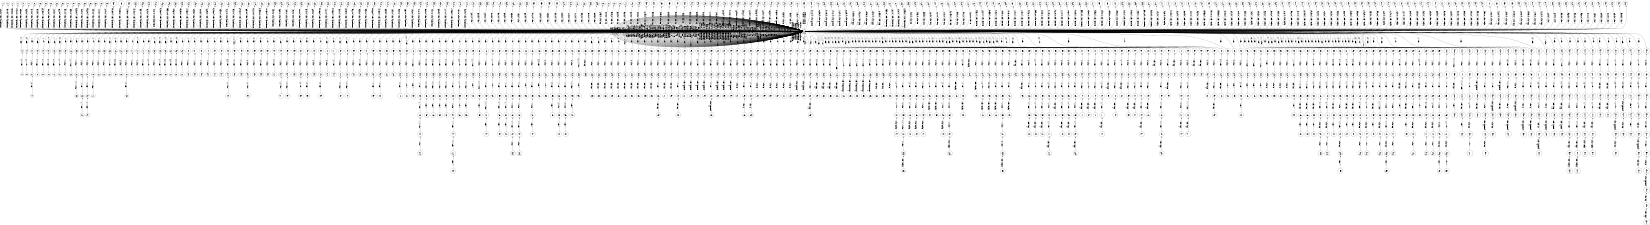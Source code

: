 digraph FST {
rankdir = LR;
size = "8.5,11";
label = "";
center = 1;
orientation = Landscape;
ranksep = "0.4";
nodesep = "0.25";
0 [label = "0", shape = circle, style = bold, fontsize = 14]
	0 -> 0 [label = "consequently:そして/0.061286", fontsize = 14];
	0 -> 1 [label = "consequently:<eps>/-0.20204", fontsize = 14];
	0 -> 4 [label = "consequently:<eps>/-0.37105", fontsize = 14];
	0 -> 7 [label = "consequently:<eps>/0.051233", fontsize = 14];
	0 -> 0 [label = "consequently:この/0.040579", fontsize = 14];
	0 -> 11 [label = "consequently:<eps>/0.017312", fontsize = 14];
	0 -> 14 [label = "consequently:<eps>/-0.02587", fontsize = 14];
	0 -> 17 [label = "consequently:<eps>/-0.26973", fontsize = 14];
	0 -> 20 [label = "consequently:<eps>/-0.02746", fontsize = 14];
	0 -> 23 [label = "consequently:<eps>/-0.32723", fontsize = 14];
	0 -> 26 [label = "consequently:<eps>/-0.023439", fontsize = 14];
	0 -> 29 [label = "consequently:<eps>/-0.24278", fontsize = 14];
	0 -> 32 [label = "consequently:<eps>/-0.32274", fontsize = 14];
	0 -> 0 [label = "consequently:これ/-0.12659", fontsize = 14];
	0 -> 36 [label = "consequently:<eps>/-0.24449", fontsize = 14];
	0 -> 41 [label = "consequently:<eps>/-0.27485", fontsize = 14];
	0 -> 46 [label = "consequently:<eps>/-0.10525", fontsize = 14];
	0 -> 0 [label = "consequently:する/0.38065", fontsize = 14];
	0 -> 50 [label = "consequently:<eps>/-0.024393", fontsize = 14];
	0 -> 53 [label = "consequently:<eps>/-0.13081", fontsize = 14];
	0 -> 0 [label = "consequently:ため/-0.019977", fontsize = 14];
	0 -> 56 [label = "consequently:<eps>/-0.024936", fontsize = 14];
	0 -> 59 [label = "consequently:<eps>/-0.21364", fontsize = 14];
	0 -> 62 [label = "consequently:<eps>/-0.20711", fontsize = 14];
	0 -> 65 [label = "consequently:<eps>/-0.18104", fontsize = 14];
	0 -> 0 [label = "consequently:すなわち/0.22084", fontsize = 14];
	0 -> 1013 [label = "consequently:<eps>/-0.028468", fontsize = 14];
	0 -> 1007 [label = "consequently:<eps>/0.028516", fontsize = 14];
	0 -> 1002 [label = "consequently:<eps>/0.050241", fontsize = 14];
	0 -> 994 [label = "consequently:<eps>/-0.061451", fontsize = 14];
	0 -> 986 [label = "consequently:<eps>/-0.11969", fontsize = 14];
	0 -> 979 [label = "consequently:<eps>/-0.28448", fontsize = 14];
	0 -> 972 [label = "consequently:<eps>/-0.1005", fontsize = 14];
	0 -> 967 [label = "consequently:<eps>/-0.040843", fontsize = 14];
	0 -> 960 [label = "consequently:<eps>/-0.0075568", fontsize = 14];
	0 -> 954 [label = "consequently:<eps>/0.049507", fontsize = 14];
	0 -> 949 [label = "consequently:<eps>/0.062452", fontsize = 14];
	0 -> 942 [label = "consequently:<eps>/-0.095207", fontsize = 14];
	0 -> 934 [label = "consequently:<eps>/-0.33327", fontsize = 14];
	0 -> 927 [label = "consequently:<eps>/-0.30001", fontsize = 14];
	0 -> 921 [label = "consequently:<eps>/0.058991", fontsize = 14];
	0 -> 914 [label = "consequently:<eps>/-0.091648", fontsize = 14];
	0 -> 907 [label = "consequently:<eps>/-0.13531", fontsize = 14];
	0 -> 901 [label = "consequently:<eps>/-0.2448", fontsize = 14];
	0 -> 895 [label = "consequently:<eps>/-0.12158", fontsize = 14];
	0 -> 887 [label = "consequently:<eps>/-0.040069", fontsize = 14];
	0 -> 881 [label = "consequently:<eps>/-0.27509", fontsize = 14];
	0 -> 874 [label = "consequently:<eps>/0.0044702", fontsize = 14];
	0 -> 867 [label = "consequently:<eps>/0.0038348", fontsize = 14];
	0 -> 861 [label = "consequently:<eps>/-0.046701", fontsize = 14];
	0 -> 855 [label = "consequently:<eps>/0.21285", fontsize = 14];
	0 -> 849 [label = "consequently:<eps>/0.10295", fontsize = 14];
	0 -> 844 [label = "consequently:<eps>/0.16874", fontsize = 14];
	0 -> 348 [label = "consequently:<eps>/0.24684", fontsize = 14];
	0 -> 343 [label = "consequently:<eps>/-0.10017", fontsize = 14];
	0 -> 337 [label = "consequently:<eps>/-0.15145", fontsize = 14];
	0 -> 331 [label = "consequently:<eps>/-0.26879", fontsize = 14];
	0 -> 326 [label = "consequently:<eps>/-0.050166", fontsize = 14];
	0 -> 322 [label = "consequently:<eps>/-0.14914", fontsize = 14];
	0 -> 318 [label = "consequently:<eps>/-0.092816", fontsize = 14];
	0 -> 312 [label = "consequently:<eps>/-0.12215", fontsize = 14];
	0 -> 308 [label = "consequently:<eps>/0.025089", fontsize = 14];
	0 -> 301 [label = "consequently:<eps>/-0.14466", fontsize = 14];
	0 -> 294 [label = "consequently:<eps>/-0.23516", fontsize = 14];
	0 -> 288 [label = "consequently:<eps>/-0.10352", fontsize = 14];
	0 -> 282 [label = "consequently:<eps>/-0.094022", fontsize = 14];
	0 -> 278 [label = "consequently:<eps>/-0.025137", fontsize = 14];
	0 -> 272 [label = "consequently:<eps>/-0.32398", fontsize = 14];
	0 -> 267 [label = "consequently:<eps>/-0.13371", fontsize = 14];
	0 -> 263 [label = "consequently:<eps>/-0.13038", fontsize = 14];
	0 -> 258 [label = "consequently:<eps>/0.11999", fontsize = 14];
	0 -> 253 [label = "consequently:<eps>/-0.29677", fontsize = 14];
	0 -> 245 [label = "consequently:<eps>/-0.1016", fontsize = 14];
	0 -> 240 [label = "consequently:<eps>/-0.18082", fontsize = 14];
	0 -> 235 [label = "consequently:<eps>/0.11876", fontsize = 14];
	0 -> 230 [label = "consequently:<eps>/-0.30039", fontsize = 14];
	0 -> 225 [label = "consequently:<eps>/-0.11714", fontsize = 14];
	0 -> 218 [label = "consequently:<eps>/-0.050677", fontsize = 14];
	0 -> 214 [label = "consequently:<eps>/0.11677", fontsize = 14];
	0 -> 210 [label = "consequently:<eps>/-0.28948", fontsize = 14];
	0 -> 404 [label = ",:<eps>/-0.41094", fontsize = 14];
	0 -> 352 [label = ",:<eps>/-0.52489", fontsize = 14];
	0 -> 355 [label = ",:<eps>/-0.26514", fontsize = 14];
	0 -> 408 [label = ",:<eps>/-0.32181", fontsize = 14];
	0 -> 400 [label = ",:<eps>/-0.27005", fontsize = 14];
	0 -> 395 [label = ",:<eps>/-0.39009", fontsize = 14];
	0 -> 391 [label = ",:<eps>/-0.32557", fontsize = 14];
	0 -> 387 [label = ",:<eps>/-0.2521", fontsize = 14];
	0 -> 383 [label = ",:<eps>/-0.37099", fontsize = 14];
	0 -> 1038 [label = ",:<eps>/-0.14778", fontsize = 14];
	0 -> 1032 [label = ",:<eps>/-0.28347", fontsize = 14];
	0 -> 1025 [label = ",:<eps>/-0.35321", fontsize = 14];
	0 -> 1020 [label = ",:<eps>/-0.27615", fontsize = 14];
	0 -> 0 [label = ",:、/-0.60301", fontsize = 14];
	0 -> 0 [label = ",:で/-0.41565", fontsize = 14];
	0 -> 0 [label = ",:と/-0.27357", fontsize = 14];
	0 -> 0 [label = ",:に/-0.42948", fontsize = 14];
	0 -> 0 [label = ",:が/0.10803", fontsize = 14];
	0 -> 0 [label = ",:，/-0.41118", fontsize = 14];
	0 -> 379 [label = ",:<eps>/-0.25984", fontsize = 14];
	0 -> 375 [label = ",:<eps>/-0.23717", fontsize = 14];
	0 -> 371 [label = ",:<eps>/-0.24711", fontsize = 14];
	0 -> 367 [label = ",:<eps>/-0.24523", fontsize = 14];
	0 -> 363 [label = ",:<eps>/-0.26186", fontsize = 14];
	0 -> 359 [label = ",:<eps>/-0.36202", fontsize = 14];
	0 -> 69 [label = "the:<eps>/-0.3569", fontsize = 14];
	0 -> 72 [label = "the:<eps>/-0.31222", fontsize = 14];
	0 -> 75 [label = "the:<eps>/-0.43285", fontsize = 14];
	0 -> 78 [label = "the:<eps>/-0.38489", fontsize = 14];
	0 -> 0 [label = "the:この/-0.36216", fontsize = 14];
	0 -> 0 [label = "the:前記/-0.39973", fontsize = 14];
	0 -> 0 [label = "the:する/-0.24789", fontsize = 14];
	0 -> 0 [label = "the:ア/-0.21137", fontsize = 14];
	0 -> 0 [label = "the:本/-0.2343", fontsize = 14];
	0 -> 0 [label = "the:各/-0.23004", fontsize = 14];
	0 -> 0 [label = "the:尚/-0.22102", fontsize = 14];
	0 -> 417 [label = "the:<eps>/-0.31856", fontsize = 14];
	0 -> 421 [label = "the:<eps>/-0.37298", fontsize = 14];
	0 -> 425 [label = "the:<eps>/-0.51587", fontsize = 14];
	0 -> 0 [label = "the:は/-0.3999", fontsize = 14];
	0 -> 0 [label = "the:の/-0.46103", fontsize = 14];
	0 -> 0 [label = "the:その/-0.31193", fontsize = 14];
	0 -> 0 [label = "the:（/-0.22286", fontsize = 14];
	0 -> 0 [label = "the:た/-0.31363", fontsize = 14];
	0 -> 0 [label = "the:、/-0.56087", fontsize = 14];
	0 -> 1043 [label = "the:<eps>/-0.033491", fontsize = 14];
	0 -> 1049 [label = "the:<eps>/-0.51855", fontsize = 14];
	0 -> 1054 [label = "the:<eps>/-0.3683", fontsize = 14];
	0 -> 1060 [label = "the:<eps>/-0.35673", fontsize = 14];
	0 -> 1066 [label = "the:<eps>/-0.38066", fontsize = 14];
	0 -> 1073 [label = "the:<eps>/0.352", fontsize = 14];
	0 -> 413 [label = "the:<eps>/-0.42632", fontsize = 14];
	0 -> 429 [label = "the:<eps>/-0.36523", fontsize = 14];
	0 -> 434 [label = "the:<eps>/-0.29087", fontsize = 14];
	0 -> 438 [label = "the:<eps>/-0.31771", fontsize = 14];
	0 -> 442 [label = "the:<eps>/-0.42374", fontsize = 14];
	0 -> 464 [label = "potential:<eps>/-0.39419", fontsize = 14];
	0 -> 460 [label = "potential:<eps>/0.37778", fontsize = 14];
	0 -> 455 [label = "potential:<eps>/0.086444", fontsize = 14];
	0 -> 450 [label = "potential:<eps>/-0.45815", fontsize = 14];
	0 -> 446 [label = "potential:<eps>/-0.62147", fontsize = 14];
	0 -> 468 [label = "potential:<eps>/-0.092985", fontsize = 14];
	0 -> 472 [label = "potential:<eps>/-0.2679", fontsize = 14];
	0 -> 476 [label = "potential:<eps>/-0.34307", fontsize = 14];
	0 -> 480 [label = "potential:<eps>/0.25915", fontsize = 14];
	0 -> 0 [label = "potential:電圧/0.0042097", fontsize = 14];
	0 -> 0 [label = "potential:ポテンシャル/-0.39661", fontsize = 14];
	0 -> 0 [label = "potential:電位/-0.74346", fontsize = 14];
	0 -> 484 [label = "of:<eps>/-0.54852", fontsize = 14];
	0 -> 488 [label = "of:<eps>/-0.3205", fontsize = 14];
	0 -> 0 [label = "of:を/-0.38236", fontsize = 14];
	0 -> 0 [label = "of:が/-0.23188", fontsize = 14];
	0 -> 0 [label = "of:も/0.068829", fontsize = 14];
	0 -> 81 [label = "of:<eps>/-0.19877", fontsize = 14];
	0 -> 0 [label = "of:に/-0.19756", fontsize = 14];
	0 -> 0 [label = "of:は/-0.039741", fontsize = 14];
	0 -> 1085 [label = "of:<eps>/-0.32316", fontsize = 14];
	0 -> 1079 [label = "of:<eps>/-0.36666", fontsize = 14];
	0 -> 0 [label = "of:の/-0.61023", fontsize = 14];
	0 -> 84 [label = "internal:<eps>/-0.34703", fontsize = 14];
	0 -> 0 [label = "internal:内周/-0.031652", fontsize = 14];
	0 -> 0 [label = "internal:内蔵/-0.20488", fontsize = 14];
	0 -> 0 [label = "internal:内部/-0.70601", fontsize = 14];
	0 -> 0 [label = "internal:内/-0.10275", fontsize = 14];
	0 -> 509 [label = "internal:<eps>/-0.30592", fontsize = 14];
	0 -> 505 [label = "internal:<eps>/-0.30215", fontsize = 14];
	0 -> 501 [label = "internal:<eps>/-0.41181", fontsize = 14];
	0 -> 497 [label = "internal:<eps>/-0.76971", fontsize = 14];
	0 -> 492 [label = "internal:<eps>/-0.46949", fontsize = 14];
	0 -> 529 [label = "data:<eps>/0.33518", fontsize = 14];
	0 -> 513 [label = "data:<eps>/0.044061", fontsize = 14];
	0 -> 517 [label = "data:<eps>/-0.26862", fontsize = 14];
	0 -> 521 [label = "data:<eps>/-0.27239", fontsize = 14];
	0 -> 525 [label = "data:<eps>/-0.059379", fontsize = 14];
	0 -> 0 [label = "data:data/-0.30259", fontsize = 14];
	0 -> 0 [label = "data:データ/-0.75353", fontsize = 14];
	0 -> 0 [label = "data:デ−タ/-0.29616", fontsize = 14];
	0 -> 0 [label = "data:情報/-0.22103", fontsize = 14];
	0 -> 0 [label = "data:転送/-0.0038078", fontsize = 14];
	0 -> 0 [label = "data:デー/-0.32872", fontsize = 14];
	0 -> 0 [label = "transmitting:伝送/-0.26324", fontsize = 14];
	0 -> 0 [label = "transmitting:送話/-0.20615", fontsize = 14];
	0 -> 0 [label = "transmitting:透光/-0.13657", fontsize = 14];
	0 -> 0 [label = "transmitting:伝達/-0.51744", fontsize = 14];
	0 -> 0 [label = "transmitting:送出/-0.03127", fontsize = 14];
	0 -> 0 [label = "transmitting:送信/-0.49888", fontsize = 14];
	0 -> 0 [label = "transmitting:送/0.056109", fontsize = 14];
	0 -> 90 [label = "transmitting:<eps>/-0.15456", fontsize = 14];
	0 -> 87 [label = "transmitting:<eps>/-0.14794", fontsize = 14];
	0 -> 0 [label = "transmitting:透過/-0.34326", fontsize = 14];
	0 -> 0 [label = "transmitting:構成/0.33304", fontsize = 14];
	0 -> 0 [label = "transmitting:発信/-0.052147", fontsize = 14];
	0 -> 0 [label = "transmitting:転送/-0.16707", fontsize = 14];
	0 -> 0 [label = "transmitting:自走/-0.1609", fontsize = 14];
	0 -> 537 [label = "transmitting:<eps>/-0.19719", fontsize = 14];
	0 -> 533 [label = "transmitting:<eps>/-0.053542", fontsize = 14];
	0 -> 0 [label = "transmitting:移送/-0.013407", fontsize = 14];
	0 -> 0 [label = "transmitting:通過/0.017252", fontsize = 14];
	0 -> 0 [label = "transmitting:至/0.17495", fontsize = 14];
	0 -> 0 [label = "transmitting:通/0.15364", fontsize = 14];
	0 -> 0 [label = "transmitting:伝動/-0.12204", fontsize = 14];
	0 -> 0 [label = "transmitting:送受信/-0.19886", fontsize = 14];
	0 -> 0 [label = "transmitting:伝え/-0.10626", fontsize = 14];
	0 -> 0 [label = "transmitting:伝播/0.0071796", fontsize = 14];
	0 -> 803 [label = "line:<eps>/-0.5426", fontsize = 14];
	0 -> 541 [label = "line:<eps>/-0.4336", fontsize = 14];
	0 -> 824 [label = "line:<eps>/-0.35395", fontsize = 14];
	0 -> 1144 [label = "line:<eps>/-0.37974", fontsize = 14];
	0 -> 0 [label = "line:。/0.31208", fontsize = 14];
	0 -> 0 [label = "line:行/0.063191", fontsize = 14];
	0 -> 0 [label = "line:回線/-0.29604", fontsize = 14];
	0 -> 0 [label = "line:線/-0.69473", fontsize = 14];
	0 -> 0 [label = "line:ライン/-0.57931", fontsize = 14];
	0 -> 0 [label = "line:直線/-0.28522", fontsize = 14];
	0 -> 0 [label = "line:線上/-0.32947", fontsize = 14];
	0 -> 0 [label = "line:通路/-0.090966", fontsize = 14];
	0 -> 0 [label = "line:配線/-0.27355", fontsize = 14];
	0 -> 0 [label = "line:線路/-0.41006", fontsize = 14];
	0 -> 0 [label = "line:路/-0.17366", fontsize = 14];
	0 -> 0 [label = "line:ｌｉｎｅ/-0.31357", fontsize = 14];
	0 -> 0 [label = "line:配管/-0.14204", fontsize = 14];
	0 -> 93 [label = "line:<eps>/-0.17411", fontsize = 14];
	0 -> 807 [label = "line:<eps>/-0.75111", fontsize = 14];
	0 -> 820 [label = "line:<eps>/-0.083193", fontsize = 14];
	0 -> 816 [label = "line:<eps>/-0.48226", fontsize = 14];
	0 -> 811 [label = "line:<eps>/-0.41002", fontsize = 14];
	0 -> 0 [label = "io:io/-0.41722", fontsize = 14];
	0 -> 0 [label = "io:ｉo/-0.27886", fontsize = 14];
	0 -> 0 [label = "io:入出力/0.19623", fontsize = 14];
	0 -> 0 [label = "io:アドレス/0.39066", fontsize = 14];
	0 -> 0 [label = "io:ｉｏ/-0.73292", fontsize = 14];
	0 -> 96 [label = "io:<eps>/0.12048", fontsize = 14];
	0 -> 0 [label = "becomes:な/-0.27365", fontsize = 14];
	0 -> 105 [label = "becomes:<eps>/-0.14536", fontsize = 14];
	0 -> 108 [label = "becomes:<eps>/-0.14194", fontsize = 14];
	0 -> 0 [label = "becomes:が/-0.3016", fontsize = 14];
	0 -> 102 [label = "becomes:<eps>/-0.33305", fontsize = 14];
	0 -> 0 [label = "becomes:と/-0.031265", fontsize = 14];
	0 -> 99 [label = "becomes:<eps>/-0.15276", fontsize = 14];
	0 -> 0 [label = "becomes:は/-0.078778", fontsize = 14];
	0 -> 639 [label = "becomes:<eps>/0.16887", fontsize = 14];
	0 -> 1091 [label = "becomes:<eps>/0.13167", fontsize = 14];
	0 -> 631 [label = "becomes:<eps>/-0.16417", fontsize = 14];
	0 -> 626 [label = "becomes:<eps>/-0.18044", fontsize = 14];
	0 -> 621 [label = "becomes:<eps>/0.19626", fontsize = 14];
	0 -> 616 [label = "becomes:<eps>/0.046605", fontsize = 14];
	0 -> 612 [label = "becomes:<eps>/0.15808", fontsize = 14];
	0 -> 609 [label = "becomes:<eps>/0.38116", fontsize = 14];
	0 -> 604 [label = "becomes:<eps>/0.22498", fontsize = 14];
	0 -> 600 [label = "becomes:<eps>/0.21471", fontsize = 14];
	0 -> 593 [label = "becomes:<eps>/-0.11907", fontsize = 14];
	0 -> 587 [label = "becomes:<eps>/-0.32706", fontsize = 14];
	0 -> 582 [label = "becomes:<eps>/-0.078535", fontsize = 14];
	0 -> 111 [label = "becomes:<eps>/-0.21052", fontsize = 14];
	0 -> 1099 [label = "becomes:<eps>/-0.05338", fontsize = 14];
	0 -> 1107 [label = "becomes:<eps>/0.21652", fontsize = 14];
	0 -> 1114 [label = "becomes:<eps>/0.038137", fontsize = 14];
	0 -> 545 [label = "becomes:<eps>/0.055687", fontsize = 14];
	0 -> 551 [label = "becomes:<eps>/-0.1518", fontsize = 14];
	0 -> 559 [label = "becomes:<eps>/-0.07608", fontsize = 14];
	0 -> 565 [label = "becomes:<eps>/-0.13531", fontsize = 14];
	0 -> 571 [label = "becomes:<eps>/-0.041859", fontsize = 14];
	0 -> 577 [label = "becomes:<eps>/-0.025267", fontsize = 14];
	0 -> 0 [label = "higher:な/0.025516", fontsize = 14];
	0 -> 114 [label = "higher:<eps>/-0.24677", fontsize = 14];
	0 -> 0 [label = "higher:より/-0.048778", fontsize = 14];
	0 -> 117 [label = "higher:<eps>/-0.1596", fontsize = 14];
	0 -> 121 [label = "higher:<eps>/-0.075418", fontsize = 14];
	0 -> 124 [label = "higher:<eps>/-0.29419", fontsize = 14];
	0 -> 127 [label = "higher:<eps>/-0.38092", fontsize = 14];
	0 -> 0 [label = "higher:い/-0.085297", fontsize = 14];
	0 -> 0 [label = "higher:こと/0.27356", fontsize = 14];
	0 -> 131 [label = "higher:<eps>/-0.10737", fontsize = 14];
	0 -> 134 [label = "higher:<eps>/-0.22928", fontsize = 14];
	0 -> 1158 [label = "higher:<eps>/-0.055663", fontsize = 14];
	0 -> 644 [label = "higher:<eps>/0.011088", fontsize = 14];
	0 -> 647 [label = "higher:<eps>/-0.032563", fontsize = 14];
	0 -> 651 [label = "higher:<eps>/-0.084131", fontsize = 14];
	0 -> 657 [label = "higher:<eps>/-0.24219", fontsize = 14];
	0 -> 663 [label = "higher:<eps>/-0.13127", fontsize = 14];
	0 -> 669 [label = "higher:<eps>/-0.16508", fontsize = 14];
	0 -> 676 [label = "higher:<eps>/-0.303", fontsize = 14];
	0 -> 681 [label = "higher:<eps>/-0.50612", fontsize = 14];
	0 -> 687 [label = "higher:<eps>/-0.45433", fontsize = 14];
	0 -> 693 [label = "higher:<eps>/-0.42048", fontsize = 14];
	0 -> 700 [label = "higher:<eps>/-0.13318", fontsize = 14];
	0 -> 705 [label = "higher:<eps>/-0.1919", fontsize = 14];
	0 -> 710 [label = "higher:<eps>/-0.14038", fontsize = 14];
	0 -> 715 [label = "higher:<eps>/-0.12143", fontsize = 14];
	0 -> 721 [label = "higher:<eps>/-0.051709", fontsize = 14];
	0 -> 725 [label = "higher:<eps>/-0.048482", fontsize = 14];
	0 -> 730 [label = "higher:<eps>/-0.23432", fontsize = 14];
	0 -> 734 [label = "higher:<eps>/-0.43477", fontsize = 14];
	0 -> 739 [label = "higher:<eps>/-0.34301", fontsize = 14];
	0 -> 744 [label = "higher:<eps>/-0.25862", fontsize = 14];
	0 -> 750 [label = "higher:<eps>/-0.19919", fontsize = 14];
	0 -> 755 [label = "higher:<eps>/-0.069957", fontsize = 14];
	0 -> 758 [label = "higher:<eps>/-0.29375", fontsize = 14];
	0 -> 765 [label = "higher:<eps>/0.069314", fontsize = 14];
	0 -> 769 [label = "higher:<eps>/0.31455", fontsize = 14];
	0 -> 772 [label = "higher:<eps>/-0.24662", fontsize = 14];
	0 -> 778 [label = "higher:<eps>/-0.2299", fontsize = 14];
	0 -> 784 [label = "higher:<eps>/0.078477", fontsize = 14];
	0 -> 787 [label = "higher:<eps>/0.18797", fontsize = 14];
	0 -> 790 [label = "higher:<eps>/0.11447", fontsize = 14];
	0 -> 0 [label = "higher:高級/-0.2642", fontsize = 14];
	0 -> 0 [label = "higher:上位/-0.2917", fontsize = 14];
	0 -> 0 [label = "higher:く/-0.050505", fontsize = 14];
	0 -> 137 [label = "higher:<eps>/-0.13219", fontsize = 14];
	0 -> 0 [label = "higher:高速/-0.092416", fontsize = 14];
	0 -> 0 [label = "higher:大き/-0.075768", fontsize = 14];
	0 -> 140 [label = "higher:<eps>/-0.22504", fontsize = 14];
	0 -> 143 [label = "higher:<eps>/-0.13918", fontsize = 14];
	0 -> 0 [label = "higher:ほど/-0.14847", fontsize = 14];
	0 -> 0 [label = "higher:大/0.027112", fontsize = 14];
	0 -> 0 [label = "higher:高め/-0.064091", fontsize = 14];
	0 -> 1126 [label = "higher:<eps>/0.34739", fontsize = 14];
	0 -> 147 [label = "higher:<eps>/-0.23929", fontsize = 14];
	0 -> 0 [label = "higher:ば/0.17049", fontsize = 14];
	0 -> 0 [label = "higher:上方/0.017316", fontsize = 14];
	0 -> 0 [label = "higher:大きな/-0.042053", fontsize = 14];
	0 -> 0 [label = "higher:多数/0.25337", fontsize = 14];
	0 -> 0 [label = "higher:高/-0.4275", fontsize = 14];
	0 -> 151 [label = "higher:<eps>/-0.52462", fontsize = 14];
	0 -> 154 [label = "higher:<eps>/-0.32971", fontsize = 14];
	0 -> 158 [label = "higher:<eps>/-0.30152", fontsize = 14];
	0 -> 162 [label = "higher:<eps>/-0.45292", fontsize = 14];
	0 -> 165 [label = "higher:<eps>/-0.42284", fontsize = 14];
	0 -> 169 [label = "higher:<eps>/-0.27356", fontsize = 14];
	0 -> 1121 [label = "higher:<eps>/0.12256", fontsize = 14];
	0 -> 1131 [label = "than:<eps>/-0.24811", fontsize = 14];
	0 -> 1138 [label = "than:<eps>/-0.21948", fontsize = 14];
	0 -> 1150 [label = "than:<eps>/-0.16631", fontsize = 14];
	0 -> 799 [label = "than:<eps>/-0.0068167", fontsize = 14];
	0 -> 794 [label = "than:<eps>/-0.20029", fontsize = 14];
	0 -> 0 [label = "than:より/-0.54148", fontsize = 14];
	0 -> 172 [label = "than:<eps>/-0.62668", fontsize = 14];
	0 -> 175 [label = "than:<eps>/-0.38611", fontsize = 14];
	0 -> 0 [label = "than:以上/-0.22509", fontsize = 14];
	0 -> 0 [label = "than:も/-0.16323", fontsize = 14];
	0 -> 0 [label = "than:以下/-0.18448", fontsize = 14];
	0 -> 0 [label = "than:く/0.015777", fontsize = 14];
	0 -> 0 [label = "than:比べ/-0.35601", fontsize = 14];
	0 -> 179 [label = "than:<eps>/-0.37415", fontsize = 14];
	0 -> 0 [label = "than:比較/-0.12716", fontsize = 14];
	0 -> 0 [label = "/://-0.53097", fontsize = 14];
	0 -> 0 [label = "/:又/0.071175", fontsize = 14];
	0 -> 0 [label = "/:・/-0.40467", fontsize = 14];
	0 -> 0 [label = "/:／/-0.71471", fontsize = 14];
	0 -> 0 [label = "/:：/0.065385", fontsize = 14];
	0 -> 0 [label = "/:＆/-0.069903", fontsize = 14];
	0 -> 0 [label = "/:−/0.05982", fontsize = 14];
	0 -> 0 [label = "/:及び/0.10575", fontsize = 14];
	0 -> 828 [label = "/:<eps>/-0.3279", fontsize = 14];
	0 -> 832 [label = "/:<eps>/0.20849", fontsize = 14];
	0 -> 836 [label = "/:<eps>/-0.61562", fontsize = 14];
	0 -> 840 [label = "/:<eps>/-0.30958", fontsize = 14];
	0 -> 192 [label = ".:<eps>/-0.67686", fontsize = 14];
	0 -> 196 [label = ".:<eps>/-0.40936", fontsize = 14];
	0 -> 0 [label = ".:る/-0.36042", fontsize = 14];
	0 -> 200 [label = ".:<eps>/-0.70148", fontsize = 14];
	0 -> 189 [label = ".:<eps>/-0.5232", fontsize = 14];
	0 -> 0 [label = ".:。/-0.62093", fontsize = 14];
	0 -> 186 [label = ".:<eps>/-0.56222", fontsize = 14];
	0 -> 206 [label = ".:<eps>/-0.60702", fontsize = 14];
	0 -> 183 [label = ".:<eps>/-0.37591", fontsize = 14];
	0 -> 203 [label = ".:<eps>/-0.38263", fontsize = 14];
1 [label = "1", shape = circle, style = solid, fontsize = 14]
2 [label = "2", shape = circle, style = solid, fontsize = 14]
	2 -> 3 [label = "<eps>:その", fontsize = 14];
3 [label = "3", shape = circle, style = solid, fontsize = 14]
	3 -> 0 [label = "<eps>:ため", fontsize = 14];
4 [label = "4", shape = circle, style = solid, fontsize = 14]
5 [label = "5", shape = circle, style = solid, fontsize = 14]
	5 -> 6 [label = "<eps>:その", fontsize = 14];
6 [label = "6", shape = circle, style = solid, fontsize = 14]
	6 -> 0 [label = "<eps>:結果", fontsize = 14];
7 [label = "7", shape = circle, style = solid, fontsize = 14]
8 [label = "8", shape = circle, style = solid, fontsize = 14]
	8 -> 9 [label = "<eps>:続", fontsize = 14];
9 [label = "9", shape = circle, style = solid, fontsize = 14]
	9 -> 10 [label = "<eps>:い", fontsize = 14];
10 [label = "10", shape = circle, style = solid, fontsize = 14]
	10 -> 0 [label = "<eps>:て", fontsize = 14];
11 [label = "11", shape = circle, style = solid, fontsize = 14]
12 [label = "12", shape = circle, style = solid, fontsize = 14]
	12 -> 13 [label = "<eps>:この", fontsize = 14];
13 [label = "13", shape = circle, style = solid, fontsize = 14]
	13 -> 0 [label = "<eps>:よう", fontsize = 14];
14 [label = "14", shape = circle, style = solid, fontsize = 14]
15 [label = "15", shape = circle, style = solid, fontsize = 14]
	15 -> 16 [label = "<eps>:この", fontsize = 14];
16 [label = "16", shape = circle, style = solid, fontsize = 14]
	16 -> 0 [label = "<eps>:よ", fontsize = 14];
17 [label = "17", shape = circle, style = solid, fontsize = 14]
18 [label = "18", shape = circle, style = solid, fontsize = 14]
	18 -> 19 [label = "<eps>:この", fontsize = 14];
19 [label = "19", shape = circle, style = solid, fontsize = 14]
	19 -> 0 [label = "<eps>:ため", fontsize = 14];
20 [label = "20", shape = circle, style = solid, fontsize = 14]
21 [label = "21", shape = circle, style = solid, fontsize = 14]
	21 -> 22 [label = "<eps>:この", fontsize = 14];
22 [label = "22", shape = circle, style = solid, fontsize = 14]
	22 -> 0 [label = "<eps>:こと", fontsize = 14];
23 [label = "23", shape = circle, style = solid, fontsize = 14]
24 [label = "24", shape = circle, style = solid, fontsize = 14]
	24 -> 25 [label = "<eps>:この", fontsize = 14];
25 [label = "25", shape = circle, style = solid, fontsize = 14]
	25 -> 0 [label = "<eps>:結果", fontsize = 14];
26 [label = "26", shape = circle, style = solid, fontsize = 14]
27 [label = "27", shape = circle, style = solid, fontsize = 14]
	27 -> 28 [label = "<eps>:な", fontsize = 14];
28 [label = "28", shape = circle, style = solid, fontsize = 14]
	28 -> 0 [label = "<eps>:り", fontsize = 14];
29 [label = "29", shape = circle, style = solid, fontsize = 14]
30 [label = "30", shape = circle, style = solid, fontsize = 14]
	30 -> 31 [label = "<eps>:したが", fontsize = 14];
31 [label = "31", shape = circle, style = solid, fontsize = 14]
	31 -> 0 [label = "<eps>:っ", fontsize = 14];
32 [label = "32", shape = circle, style = solid, fontsize = 14]
33 [label = "33", shape = circle, style = solid, fontsize = 14]
	33 -> 34 [label = "<eps>:したが", fontsize = 14];
34 [label = "34", shape = circle, style = solid, fontsize = 14]
	34 -> 35 [label = "<eps>:っ", fontsize = 14];
35 [label = "35", shape = circle, style = solid, fontsize = 14]
	35 -> 0 [label = "<eps>:て", fontsize = 14];
36 [label = "36", shape = circle, style = solid, fontsize = 14]
37 [label = "37", shape = circle, style = solid, fontsize = 14]
	37 -> 38 [label = "<eps>:これ", fontsize = 14];
38 [label = "38", shape = circle, style = solid, fontsize = 14]
	38 -> 39 [label = "<eps>:に", fontsize = 14];
39 [label = "39", shape = circle, style = solid, fontsize = 14]
	39 -> 40 [label = "<eps>:よ", fontsize = 14];
40 [label = "40", shape = circle, style = solid, fontsize = 14]
	40 -> 0 [label = "<eps>:っ", fontsize = 14];
41 [label = "41", shape = circle, style = solid, fontsize = 14]
42 [label = "42", shape = circle, style = solid, fontsize = 14]
	42 -> 43 [label = "<eps>:これ", fontsize = 14];
43 [label = "43", shape = circle, style = solid, fontsize = 14]
	43 -> 44 [label = "<eps>:に", fontsize = 14];
44 [label = "44", shape = circle, style = solid, fontsize = 14]
	44 -> 45 [label = "<eps>:よ", fontsize = 14];
45 [label = "45", shape = circle, style = solid, fontsize = 14]
	45 -> 0 [label = "<eps>:り", fontsize = 14];
46 [label = "46", shape = circle, style = solid, fontsize = 14]
47 [label = "47", shape = circle, style = solid, fontsize = 14]
	47 -> 48 [label = "<eps>:これ", fontsize = 14];
48 [label = "48", shape = circle, style = solid, fontsize = 14]
	48 -> 49 [label = "<eps>:に", fontsize = 14];
49 [label = "49", shape = circle, style = solid, fontsize = 14]
	49 -> 0 [label = "<eps>:伴", fontsize = 14];
50 [label = "50", shape = circle, style = solid, fontsize = 14]
51 [label = "51", shape = circle, style = solid, fontsize = 14]
	51 -> 52 [label = "<eps>:に", fontsize = 14];
52 [label = "52", shape = circle, style = solid, fontsize = 14]
	52 -> 0 [label = "<eps>:よ", fontsize = 14];
53 [label = "53", shape = circle, style = solid, fontsize = 14]
54 [label = "54", shape = circle, style = solid, fontsize = 14]
	54 -> 55 [label = "<eps>:よ", fontsize = 14];
55 [label = "55", shape = circle, style = solid, fontsize = 14]
	55 -> 0 [label = "<eps>:っ", fontsize = 14];
56 [label = "56", shape = circle, style = solid, fontsize = 14]
57 [label = "57", shape = circle, style = solid, fontsize = 14]
	57 -> 58 [label = "<eps>:そう", fontsize = 14];
58 [label = "58", shape = circle, style = solid, fontsize = 14]
	58 -> 0 [label = "<eps>:する", fontsize = 14];
59 [label = "59", shape = circle, style = solid, fontsize = 14]
60 [label = "60", shape = circle, style = solid, fontsize = 14]
	60 -> 61 [label = "<eps>:結果", fontsize = 14];
61 [label = "61", shape = circle, style = solid, fontsize = 14]
	61 -> 0 [label = "<eps>:的", fontsize = 14];
62 [label = "62", shape = circle, style = solid, fontsize = 14]
63 [label = "63", shape = circle, style = solid, fontsize = 14]
	63 -> 64 [label = "<eps>:従", fontsize = 14];
64 [label = "64", shape = circle, style = solid, fontsize = 14]
	64 -> 0 [label = "<eps>:っ", fontsize = 14];
65 [label = "65", shape = circle, style = solid, fontsize = 14]
66 [label = "66", shape = circle, style = solid, fontsize = 14]
	66 -> 67 [label = "<eps>:従", fontsize = 14];
67 [label = "67", shape = circle, style = solid, fontsize = 14]
	67 -> 68 [label = "<eps>:っ", fontsize = 14];
68 [label = "68", shape = circle, style = solid, fontsize = 14]
	68 -> 0 [label = "<eps>:て", fontsize = 14];
69 [label = "69", shape = circle, style = solid, fontsize = 14]
70 [label = "70", shape = circle, style = solid, fontsize = 14]
	70 -> 71 [label = "<eps>:は", fontsize = 14];
71 [label = "71", shape = circle, style = solid, fontsize = 14]
	71 -> 0 [label = "<eps>:、", fontsize = 14];
72 [label = "72", shape = circle, style = solid, fontsize = 14]
73 [label = "73", shape = circle, style = solid, fontsize = 14]
	73 -> 74 [label = "<eps>:は", fontsize = 14];
74 [label = "74", shape = circle, style = solid, fontsize = 14]
	74 -> 0 [label = "<eps>:この", fontsize = 14];
75 [label = "75", shape = circle, style = solid, fontsize = 14]
76 [label = "76", shape = circle, style = solid, fontsize = 14]
	76 -> 77 [label = "<eps>:また", fontsize = 14];
77 [label = "77", shape = circle, style = solid, fontsize = 14]
	77 -> 0 [label = "<eps>:、", fontsize = 14];
78 [label = "78", shape = circle, style = solid, fontsize = 14]
79 [label = "79", shape = circle, style = solid, fontsize = 14]
	79 -> 80 [label = "<eps>:なお", fontsize = 14];
80 [label = "80", shape = circle, style = solid, fontsize = 14]
	80 -> 0 [label = "<eps>:、", fontsize = 14];
81 [label = "81", shape = circle, style = solid, fontsize = 14]
82 [label = "82", shape = circle, style = solid, fontsize = 14]
	82 -> 83 [label = "<eps>:に", fontsize = 14];
83 [label = "83", shape = circle, style = solid, fontsize = 14]
	83 -> 0 [label = "<eps>:おけ", fontsize = 14];
84 [label = "84", shape = circle, style = solid, fontsize = 14]
85 [label = "85", shape = circle, style = solid, fontsize = 14]
	85 -> 86 [label = "<eps>:この", fontsize = 14];
86 [label = "86", shape = circle, style = solid, fontsize = 14]
	86 -> 0 [label = "<eps>:内部", fontsize = 14];
87 [label = "87", shape = circle, style = solid, fontsize = 14]
88 [label = "88", shape = circle, style = solid, fontsize = 14]
	88 -> 89 [label = "<eps>:透過", fontsize = 14];
89 [label = "89", shape = circle, style = solid, fontsize = 14]
	89 -> 0 [label = "<eps>:作用", fontsize = 14];
90 [label = "90", shape = circle, style = solid, fontsize = 14]
91 [label = "91", shape = circle, style = solid, fontsize = 14]
	91 -> 92 [label = "<eps>:透過", fontsize = 14];
92 [label = "92", shape = circle, style = solid, fontsize = 14]
	92 -> 0 [label = "<eps>:性", fontsize = 14];
93 [label = "93", shape = circle, style = solid, fontsize = 14]
94 [label = "94", shape = circle, style = solid, fontsize = 14]
	94 -> 95 [label = "<eps>:信号", fontsize = 14];
95 [label = "95", shape = circle, style = solid, fontsize = 14]
	95 -> 0 [label = "<eps>:配線", fontsize = 14];
96 [label = "96", shape = circle, style = solid, fontsize = 14]
97 [label = "97", shape = circle, style = solid, fontsize = 14]
	97 -> 98 [label = "<eps>:ｉ", fontsize = 14];
98 [label = "98", shape = circle, style = solid, fontsize = 14]
	98 -> 0 [label = "<eps>:０", fontsize = 14];
99 [label = "99", shape = circle, style = solid, fontsize = 14]
100 [label = "100", shape = circle, style = solid, fontsize = 14]
	100 -> 101 [label = "<eps>:は", fontsize = 14];
101 [label = "101", shape = circle, style = solid, fontsize = 14]
	101 -> 0 [label = "<eps>:な", fontsize = 14];
102 [label = "102", shape = circle, style = solid, fontsize = 14]
103 [label = "103", shape = circle, style = solid, fontsize = 14]
	103 -> 104 [label = "<eps>:と", fontsize = 14];
104 [label = "104", shape = circle, style = solid, fontsize = 14]
	104 -> 0 [label = "<eps>:な", fontsize = 14];
105 [label = "105", shape = circle, style = solid, fontsize = 14]
106 [label = "106", shape = circle, style = solid, fontsize = 14]
	106 -> 107 [label = "<eps>:な", fontsize = 14];
107 [label = "107", shape = circle, style = solid, fontsize = 14]
	107 -> 0 [label = "<eps>:っ", fontsize = 14];
108 [label = "108", shape = circle, style = solid, fontsize = 14]
109 [label = "109", shape = circle, style = solid, fontsize = 14]
	109 -> 110 [label = "<eps>:な", fontsize = 14];
110 [label = "110", shape = circle, style = solid, fontsize = 14]
	110 -> 0 [label = "<eps>:り", fontsize = 14];
111 [label = "111", shape = circle, style = solid, fontsize = 14]
112 [label = "112", shape = circle, style = solid, fontsize = 14]
	112 -> 113 [label = "<eps>:く", fontsize = 14];
113 [label = "113", shape = circle, style = solid, fontsize = 14]
	113 -> 0 [label = "<eps>:な", fontsize = 14];
114 [label = "114", shape = circle, style = solid, fontsize = 14]
115 [label = "115", shape = circle, style = solid, fontsize = 14]
	115 -> 116 [label = "<eps>:な", fontsize = 14];
116 [label = "116", shape = circle, style = solid, fontsize = 14]
	116 -> 0 [label = "<eps>:高", fontsize = 14];
117 [label = "117", shape = circle, style = solid, fontsize = 14]
118 [label = "118", shape = circle, style = solid, fontsize = 14]
	118 -> 119 [label = "<eps>:より", fontsize = 14];
119 [label = "119", shape = circle, style = solid, fontsize = 14]
	119 -> 120 [label = "<eps>:高速", fontsize = 14];
120 [label = "120", shape = circle, style = solid, fontsize = 14]
	120 -> 0 [label = "<eps>:な", fontsize = 14];
121 [label = "121", shape = circle, style = solid, fontsize = 14]
122 [label = "122", shape = circle, style = solid, fontsize = 14]
	122 -> 123 [label = "<eps>:より", fontsize = 14];
123 [label = "123", shape = circle, style = solid, fontsize = 14]
	123 -> 0 [label = "<eps>:大きな", fontsize = 14];
124 [label = "124", shape = circle, style = solid, fontsize = 14]
125 [label = "125", shape = circle, style = solid, fontsize = 14]
	125 -> 126 [label = "<eps>:より", fontsize = 14];
126 [label = "126", shape = circle, style = solid, fontsize = 14]
	126 -> 0 [label = "<eps>:高", fontsize = 14];
127 [label = "127", shape = circle, style = solid, fontsize = 14]
128 [label = "128", shape = circle, style = solid, fontsize = 14]
	128 -> 129 [label = "<eps>:より", fontsize = 14];
129 [label = "129", shape = circle, style = solid, fontsize = 14]
	129 -> 130 [label = "<eps>:高", fontsize = 14];
130 [label = "130", shape = circle, style = solid, fontsize = 14]
	130 -> 0 [label = "<eps>:い", fontsize = 14];
131 [label = "131", shape = circle, style = solid, fontsize = 14]
132 [label = "132", shape = circle, style = solid, fontsize = 14]
	132 -> 133 [label = "<eps>:が", fontsize = 14];
133 [label = "133", shape = circle, style = solid, fontsize = 14]
	133 -> 0 [label = "<eps>:速", fontsize = 14];
134 [label = "134", shape = circle, style = solid, fontsize = 14]
135 [label = "135", shape = circle, style = solid, fontsize = 14]
	135 -> 136 [label = "<eps>:更に", fontsize = 14];
136 [label = "136", shape = circle, style = solid, fontsize = 14]
	136 -> 0 [label = "<eps>:高", fontsize = 14];
137 [label = "137", shape = circle, style = solid, fontsize = 14]
138 [label = "138", shape = circle, style = solid, fontsize = 14]
	138 -> 139 [label = "<eps>:く", fontsize = 14];
139 [label = "139", shape = circle, style = solid, fontsize = 14]
	139 -> 0 [label = "<eps>:な", fontsize = 14];
140 [label = "140", shape = circle, style = solid, fontsize = 14]
141 [label = "141", shape = circle, style = solid, fontsize = 14]
	141 -> 142 [label = "<eps>:大き", fontsize = 14];
142 [label = "142", shape = circle, style = solid, fontsize = 14]
	142 -> 0 [label = "<eps>:い", fontsize = 14];
143 [label = "143", shape = circle, style = solid, fontsize = 14]
144 [label = "144", shape = circle, style = solid, fontsize = 14]
	144 -> 145 [label = "<eps>:大き", fontsize = 14];
145 [label = "145", shape = circle, style = solid, fontsize = 14]
	145 -> 146 [label = "<eps>:い", fontsize = 14];
146 [label = "146", shape = circle, style = solid, fontsize = 14]
	146 -> 0 [label = "<eps>:こと", fontsize = 14];
147 [label = "147", shape = circle, style = solid, fontsize = 14]
148 [label = "148", shape = circle, style = solid, fontsize = 14]
	148 -> 149 [label = "<eps>:大き", fontsize = 14];
149 [label = "149", shape = circle, style = solid, fontsize = 14]
	149 -> 150 [label = "<eps>:く", fontsize = 14];
150 [label = "150", shape = circle, style = solid, fontsize = 14]
	150 -> 0 [label = "<eps>:な", fontsize = 14];
151 [label = "151", shape = circle, style = solid, fontsize = 14]
152 [label = "152", shape = circle, style = solid, fontsize = 14]
	152 -> 153 [label = "<eps>:高", fontsize = 14];
153 [label = "153", shape = circle, style = solid, fontsize = 14]
	153 -> 0 [label = "<eps>:い", fontsize = 14];
154 [label = "154", shape = circle, style = solid, fontsize = 14]
155 [label = "155", shape = circle, style = solid, fontsize = 14]
	155 -> 156 [label = "<eps>:高", fontsize = 14];
156 [label = "156", shape = circle, style = solid, fontsize = 14]
	156 -> 157 [label = "<eps>:い", fontsize = 14];
157 [label = "157", shape = circle, style = solid, fontsize = 14]
	157 -> 0 [label = "<eps>:方", fontsize = 14];
158 [label = "158", shape = circle, style = solid, fontsize = 14]
159 [label = "159", shape = circle, style = solid, fontsize = 14]
	159 -> 160 [label = "<eps>:高", fontsize = 14];
160 [label = "160", shape = circle, style = solid, fontsize = 14]
	160 -> 161 [label = "<eps>:い", fontsize = 14];
161 [label = "161", shape = circle, style = solid, fontsize = 14]
	161 -> 0 [label = "<eps>:高", fontsize = 14];
162 [label = "162", shape = circle, style = solid, fontsize = 14]
163 [label = "163", shape = circle, style = solid, fontsize = 14]
	163 -> 164 [label = "<eps>:高", fontsize = 14];
164 [label = "164", shape = circle, style = solid, fontsize = 14]
	164 -> 0 [label = "<eps>:く", fontsize = 14];
165 [label = "165", shape = circle, style = solid, fontsize = 14]
166 [label = "166", shape = circle, style = solid, fontsize = 14]
	166 -> 167 [label = "<eps>:高", fontsize = 14];
167 [label = "167", shape = circle, style = solid, fontsize = 14]
	167 -> 168 [label = "<eps>:く", fontsize = 14];
168 [label = "168", shape = circle, style = solid, fontsize = 14]
	168 -> 0 [label = "<eps>:な", fontsize = 14];
169 [label = "169", shape = circle, style = solid, fontsize = 14]
170 [label = "170", shape = circle, style = solid, fontsize = 14]
	170 -> 171 [label = "<eps>:高", fontsize = 14];
171 [label = "171", shape = circle, style = solid, fontsize = 14]
	171 -> 0 [label = "<eps>:けれ", fontsize = 14];
172 [label = "172", shape = circle, style = solid, fontsize = 14]
173 [label = "173", shape = circle, style = solid, fontsize = 14]
	173 -> 174 [label = "<eps>:より", fontsize = 14];
174 [label = "174", shape = circle, style = solid, fontsize = 14]
	174 -> 0 [label = "<eps>:も", fontsize = 14];
175 [label = "175", shape = circle, style = solid, fontsize = 14]
176 [label = "176", shape = circle, style = solid, fontsize = 14]
	176 -> 177 [label = "<eps>:より", fontsize = 14];
177 [label = "177", shape = circle, style = solid, fontsize = 14]
	177 -> 178 [label = "<eps>:も", fontsize = 14];
178 [label = "178", shape = circle, style = solid, fontsize = 14]
	178 -> 0 [label = "<eps>:より", fontsize = 14];
179 [label = "179", shape = circle, style = solid, fontsize = 14]
180 [label = "180", shape = circle, style = solid, fontsize = 14]
	180 -> 181 [label = "<eps>:比べ", fontsize = 14];
181 [label = "181", shape = circle, style = solid, fontsize = 14]
	181 -> 182 [label = "<eps>:て", fontsize = 14];
182 [label = "182", shape = circle, style = solid, fontsize = 14]
	182 -> 0 [label = "<eps>:より", fontsize = 14];
183 [label = "183", shape = circle, style = solid, fontsize = 14]
184 [label = "184", shape = circle, style = solid, fontsize = 14]
	184 -> 185 [label = "<eps>:た", fontsize = 14];
185 [label = "185", shape = circle, style = solid, fontsize = 14]
	185 -> 0 [label = "<eps>:。", fontsize = 14];
186 [label = "186", shape = circle, style = solid, fontsize = 14]
187 [label = "187", shape = circle, style = solid, fontsize = 14]
	187 -> 188 [label = "<eps>:する", fontsize = 14];
188 [label = "188", shape = circle, style = solid, fontsize = 14]
	188 -> 0 [label = "<eps>:。", fontsize = 14];
189 [label = "189", shape = circle, style = solid, fontsize = 14]
190 [label = "190", shape = circle, style = solid, fontsize = 14]
	190 -> 191 [label = "<eps>:い", fontsize = 14];
191 [label = "191", shape = circle, style = solid, fontsize = 14]
	191 -> 0 [label = "<eps>:。", fontsize = 14];
192 [label = "192", shape = circle, style = solid, fontsize = 14]
193 [label = "193", shape = circle, style = solid, fontsize = 14]
	193 -> 194 [label = "<eps>:い", fontsize = 14];
194 [label = "194", shape = circle, style = solid, fontsize = 14]
	194 -> 195 [label = "<eps>:る", fontsize = 14];
195 [label = "195", shape = circle, style = solid, fontsize = 14]
	195 -> 0 [label = "<eps>:。", fontsize = 14];
196 [label = "196", shape = circle, style = solid, fontsize = 14]
197 [label = "197", shape = circle, style = solid, fontsize = 14]
	197 -> 198 [label = "<eps>:い", fontsize = 14];
198 [label = "198", shape = circle, style = solid, fontsize = 14]
	198 -> 199 [label = "<eps>:く", fontsize = 14];
199 [label = "199", shape = circle, style = solid, fontsize = 14]
	199 -> 0 [label = "<eps>:。", fontsize = 14];
200 [label = "200", shape = circle, style = solid, fontsize = 14]
201 [label = "201", shape = circle, style = solid, fontsize = 14]
	201 -> 202 [label = "<eps>:る", fontsize = 14];
202 [label = "202", shape = circle, style = solid, fontsize = 14]
	202 -> 0 [label = "<eps>:。", fontsize = 14];
203 [label = "203", shape = circle, style = solid, fontsize = 14]
204 [label = "204", shape = circle, style = solid, fontsize = 14]
	204 -> 205 [label = "<eps>:う", fontsize = 14];
205 [label = "205", shape = circle, style = solid, fontsize = 14]
	205 -> 0 [label = "<eps>:。", fontsize = 14];
206 [label = "206", shape = circle, style = solid, fontsize = 14]
207 [label = "207", shape = circle, style = solid, fontsize = 14]
	207 -> 208 [label = "<eps>:あ", fontsize = 14];
208 [label = "208", shape = circle, style = solid, fontsize = 14]
	208 -> 209 [label = "<eps>:る", fontsize = 14];
209 [label = "209", shape = circle, style = solid, fontsize = 14]
	209 -> 0 [label = "<eps>:。", fontsize = 14];
210 [label = "210", shape = circle, style = solid, fontsize = 14]
211 [label = "211", shape = circle, style = solid, fontsize = 14]
	211 -> 212 [label = ",:<eps>", fontsize = 14];
212 [label = "212", shape = circle, style = solid, fontsize = 14]
	212 -> 213 [label = "<eps>:、", fontsize = 14];
213 [label = "213", shape = circle, style = solid, fontsize = 14]
	213 -> 0 [label = "<eps>:たまねぎ", fontsize = 14];
214 [label = "214", shape = circle, style = solid, fontsize = 14]
215 [label = "215", shape = circle, style = solid, fontsize = 14]
	215 -> 216 [label = ",:<eps>", fontsize = 14];
216 [label = "216", shape = circle, style = solid, fontsize = 14]
	216 -> 217 [label = "<eps>:そして", fontsize = 14];
217 [label = "217", shape = circle, style = solid, fontsize = 14]
	217 -> 0 [label = "<eps>:、", fontsize = 14];
218 [label = "218", shape = circle, style = solid, fontsize = 14]
219 [label = "219", shape = circle, style = solid, fontsize = 14]
	219 -> 220 [label = ",:<eps>", fontsize = 14];
220 [label = "220", shape = circle, style = solid, fontsize = 14]
	220 -> 221 [label = "<eps>:そして", fontsize = 14];
221 [label = "221", shape = circle, style = solid, fontsize = 14]
	221 -> 222 [label = "<eps>:これ", fontsize = 14];
222 [label = "222", shape = circle, style = solid, fontsize = 14]
	222 -> 223 [label = "<eps>:に", fontsize = 14];
223 [label = "223", shape = circle, style = solid, fontsize = 14]
	223 -> 224 [label = "<eps>:よ", fontsize = 14];
224 [label = "224", shape = circle, style = solid, fontsize = 14]
	224 -> 0 [label = "<eps>:り", fontsize = 14];
225 [label = "225", shape = circle, style = solid, fontsize = 14]
226 [label = "226", shape = circle, style = solid, fontsize = 14]
	226 -> 227 [label = ",:<eps>", fontsize = 14];
227 [label = "227", shape = circle, style = solid, fontsize = 14]
	227 -> 228 [label = "<eps>:その", fontsize = 14];
228 [label = "228", shape = circle, style = solid, fontsize = 14]
	228 -> 229 [label = "<eps>:ため", fontsize = 14];
229 [label = "229", shape = circle, style = solid, fontsize = 14]
	229 -> 0 [label = "<eps>:、", fontsize = 14];
230 [label = "230", shape = circle, style = solid, fontsize = 14]
231 [label = "231", shape = circle, style = solid, fontsize = 14]
	231 -> 232 [label = ",:<eps>", fontsize = 14];
232 [label = "232", shape = circle, style = solid, fontsize = 14]
	232 -> 233 [label = "<eps>:その", fontsize = 14];
233 [label = "233", shape = circle, style = solid, fontsize = 14]
	233 -> 234 [label = "<eps>:結果", fontsize = 14];
234 [label = "234", shape = circle, style = solid, fontsize = 14]
	234 -> 0 [label = "<eps>:、", fontsize = 14];
235 [label = "235", shape = circle, style = solid, fontsize = 14]
236 [label = "236", shape = circle, style = solid, fontsize = 14]
	236 -> 237 [label = ",:<eps>", fontsize = 14];
237 [label = "237", shape = circle, style = solid, fontsize = 14]
	237 -> 238 [label = "<eps>:この", fontsize = 14];
238 [label = "238", shape = circle, style = solid, fontsize = 14]
	238 -> 239 [label = "<eps>:よう", fontsize = 14];
239 [label = "239", shape = circle, style = solid, fontsize = 14]
	239 -> 0 [label = "<eps>:に", fontsize = 14];
240 [label = "240", shape = circle, style = solid, fontsize = 14]
241 [label = "241", shape = circle, style = solid, fontsize = 14]
	241 -> 242 [label = ",:<eps>", fontsize = 14];
242 [label = "242", shape = circle, style = solid, fontsize = 14]
	242 -> 243 [label = "<eps>:この", fontsize = 14];
243 [label = "243", shape = circle, style = solid, fontsize = 14]
	243 -> 244 [label = "<eps>:ため", fontsize = 14];
244 [label = "244", shape = circle, style = solid, fontsize = 14]
	244 -> 0 [label = "<eps>:、", fontsize = 14];
245 [label = "245", shape = circle, style = solid, fontsize = 14]
246 [label = "246", shape = circle, style = solid, fontsize = 14]
	246 -> 247 [label = ",:<eps>", fontsize = 14];
247 [label = "247", shape = circle, style = solid, fontsize = 14]
	247 -> 248 [label = "<eps>:この", fontsize = 14];
248 [label = "248", shape = circle, style = solid, fontsize = 14]
	248 -> 249 [label = "<eps>:こと", fontsize = 14];
249 [label = "249", shape = circle, style = solid, fontsize = 14]
	249 -> 250 [label = "<eps>:に", fontsize = 14];
250 [label = "250", shape = circle, style = solid, fontsize = 14]
	250 -> 251 [label = "<eps>:よ", fontsize = 14];
251 [label = "251", shape = circle, style = solid, fontsize = 14]
	251 -> 252 [label = "<eps>:り", fontsize = 14];
252 [label = "252", shape = circle, style = solid, fontsize = 14]
	252 -> 0 [label = "<eps>:、", fontsize = 14];
253 [label = "253", shape = circle, style = solid, fontsize = 14]
254 [label = "254", shape = circle, style = solid, fontsize = 14]
	254 -> 255 [label = ",:<eps>", fontsize = 14];
255 [label = "255", shape = circle, style = solid, fontsize = 14]
	255 -> 256 [label = "<eps>:この", fontsize = 14];
256 [label = "256", shape = circle, style = solid, fontsize = 14]
	256 -> 257 [label = "<eps>:結果", fontsize = 14];
257 [label = "257", shape = circle, style = solid, fontsize = 14]
	257 -> 0 [label = "<eps>:、", fontsize = 14];
258 [label = "258", shape = circle, style = solid, fontsize = 14]
259 [label = "259", shape = circle, style = solid, fontsize = 14]
	259 -> 260 [label = ",:<eps>", fontsize = 14];
260 [label = "260", shape = circle, style = solid, fontsize = 14]
	260 -> 261 [label = "<eps>:この", fontsize = 14];
261 [label = "261", shape = circle, style = solid, fontsize = 14]
	261 -> 262 [label = "<eps>:状態", fontsize = 14];
262 [label = "262", shape = circle, style = solid, fontsize = 14]
	262 -> 0 [label = "<eps>:で", fontsize = 14];
263 [label = "263", shape = circle, style = solid, fontsize = 14]
264 [label = "264", shape = circle, style = solid, fontsize = 14]
	264 -> 265 [label = ",:<eps>", fontsize = 14];
265 [label = "265", shape = circle, style = solid, fontsize = 14]
	265 -> 266 [label = "<eps>:したが", fontsize = 14];
266 [label = "266", shape = circle, style = solid, fontsize = 14]
	266 -> 0 [label = "<eps>:っ", fontsize = 14];
267 [label = "267", shape = circle, style = solid, fontsize = 14]
268 [label = "268", shape = circle, style = solid, fontsize = 14]
	268 -> 269 [label = ",:<eps>", fontsize = 14];
269 [label = "269", shape = circle, style = solid, fontsize = 14]
	269 -> 270 [label = "<eps>:したが", fontsize = 14];
270 [label = "270", shape = circle, style = solid, fontsize = 14]
	270 -> 271 [label = "<eps>:っ", fontsize = 14];
271 [label = "271", shape = circle, style = solid, fontsize = 14]
	271 -> 0 [label = "<eps>:て", fontsize = 14];
272 [label = "272", shape = circle, style = solid, fontsize = 14]
273 [label = "273", shape = circle, style = solid, fontsize = 14]
	273 -> 274 [label = ",:<eps>", fontsize = 14];
274 [label = "274", shape = circle, style = solid, fontsize = 14]
	274 -> 275 [label = "<eps>:したが", fontsize = 14];
275 [label = "275", shape = circle, style = solid, fontsize = 14]
	275 -> 276 [label = "<eps>:っ", fontsize = 14];
276 [label = "276", shape = circle, style = solid, fontsize = 14]
	276 -> 277 [label = "<eps>:て", fontsize = 14];
277 [label = "277", shape = circle, style = solid, fontsize = 14]
	277 -> 0 [label = "<eps>:、", fontsize = 14];
278 [label = "278", shape = circle, style = solid, fontsize = 14]
279 [label = "279", shape = circle, style = solid, fontsize = 14]
	279 -> 280 [label = ",:<eps>", fontsize = 14];
280 [label = "280", shape = circle, style = solid, fontsize = 14]
	280 -> 281 [label = "<eps>:これ", fontsize = 14];
281 [label = "281", shape = circle, style = solid, fontsize = 14]
	281 -> 0 [label = "<eps>:に", fontsize = 14];
282 [label = "282", shape = circle, style = solid, fontsize = 14]
283 [label = "283", shape = circle, style = solid, fontsize = 14]
	283 -> 284 [label = ",:<eps>", fontsize = 14];
284 [label = "284", shape = circle, style = solid, fontsize = 14]
	284 -> 285 [label = "<eps>:これ", fontsize = 14];
285 [label = "285", shape = circle, style = solid, fontsize = 14]
	285 -> 286 [label = "<eps>:に", fontsize = 14];
286 [label = "286", shape = circle, style = solid, fontsize = 14]
	286 -> 287 [label = "<eps>:よ", fontsize = 14];
287 [label = "287", shape = circle, style = solid, fontsize = 14]
	287 -> 0 [label = "<eps>:っ", fontsize = 14];
288 [label = "288", shape = circle, style = solid, fontsize = 14]
289 [label = "289", shape = circle, style = solid, fontsize = 14]
	289 -> 290 [label = ",:<eps>", fontsize = 14];
290 [label = "290", shape = circle, style = solid, fontsize = 14]
	290 -> 291 [label = "<eps>:これ", fontsize = 14];
291 [label = "291", shape = circle, style = solid, fontsize = 14]
	291 -> 292 [label = "<eps>:に", fontsize = 14];
292 [label = "292", shape = circle, style = solid, fontsize = 14]
	292 -> 293 [label = "<eps>:よ", fontsize = 14];
293 [label = "293", shape = circle, style = solid, fontsize = 14]
	293 -> 0 [label = "<eps>:り", fontsize = 14];
294 [label = "294", shape = circle, style = solid, fontsize = 14]
295 [label = "295", shape = circle, style = solid, fontsize = 14]
	295 -> 296 [label = ",:<eps>", fontsize = 14];
296 [label = "296", shape = circle, style = solid, fontsize = 14]
	296 -> 297 [label = "<eps>:これ", fontsize = 14];
297 [label = "297", shape = circle, style = solid, fontsize = 14]
	297 -> 298 [label = "<eps>:に", fontsize = 14];
298 [label = "298", shape = circle, style = solid, fontsize = 14]
	298 -> 299 [label = "<eps>:よ", fontsize = 14];
299 [label = "299", shape = circle, style = solid, fontsize = 14]
	299 -> 300 [label = "<eps>:り", fontsize = 14];
300 [label = "300", shape = circle, style = solid, fontsize = 14]
	300 -> 0 [label = "<eps>:、", fontsize = 14];
301 [label = "301", shape = circle, style = solid, fontsize = 14]
302 [label = "302", shape = circle, style = solid, fontsize = 14]
	302 -> 303 [label = ",:<eps>", fontsize = 14];
303 [label = "303", shape = circle, style = solid, fontsize = 14]
	303 -> 304 [label = "<eps>:これ", fontsize = 14];
304 [label = "304", shape = circle, style = solid, fontsize = 14]
	304 -> 305 [label = "<eps>:に", fontsize = 14];
305 [label = "305", shape = circle, style = solid, fontsize = 14]
	305 -> 306 [label = "<eps>:よ", fontsize = 14];
306 [label = "306", shape = circle, style = solid, fontsize = 14]
	306 -> 307 [label = "<eps>:り", fontsize = 14];
307 [label = "307", shape = circle, style = solid, fontsize = 14]
	307 -> 0 [label = "<eps>:，", fontsize = 14];
308 [label = "308", shape = circle, style = solid, fontsize = 14]
309 [label = "309", shape = circle, style = solid, fontsize = 14]
	309 -> 310 [label = ",:<eps>", fontsize = 14];
310 [label = "310", shape = circle, style = solid, fontsize = 14]
	310 -> 311 [label = "<eps>:よ", fontsize = 14];
311 [label = "311", shape = circle, style = solid, fontsize = 14]
	311 -> 0 [label = "<eps>:っ", fontsize = 14];
312 [label = "312", shape = circle, style = solid, fontsize = 14]
313 [label = "313", shape = circle, style = solid, fontsize = 14]
	313 -> 314 [label = ",:<eps>", fontsize = 14];
314 [label = "314", shape = circle, style = solid, fontsize = 14]
	314 -> 315 [label = "<eps>:よ", fontsize = 14];
315 [label = "315", shape = circle, style = solid, fontsize = 14]
	315 -> 316 [label = "<eps>:っ", fontsize = 14];
316 [label = "316", shape = circle, style = solid, fontsize = 14]
	316 -> 317 [label = "<eps>:て", fontsize = 14];
317 [label = "317", shape = circle, style = solid, fontsize = 14]
	317 -> 0 [label = "<eps>:、", fontsize = 14];
318 [label = "318", shape = circle, style = solid, fontsize = 14]
319 [label = "319", shape = circle, style = solid, fontsize = 14]
	319 -> 320 [label = ",:<eps>", fontsize = 14];
320 [label = "320", shape = circle, style = solid, fontsize = 14]
	320 -> 321 [label = "<eps>:結果", fontsize = 14];
321 [label = "321", shape = circle, style = solid, fontsize = 14]
	321 -> 0 [label = "<eps>:、", fontsize = 14];
322 [label = "322", shape = circle, style = solid, fontsize = 14]
323 [label = "323", shape = circle, style = solid, fontsize = 14]
	323 -> 324 [label = ",:<eps>", fontsize = 14];
324 [label = "324", shape = circle, style = solid, fontsize = 14]
	324 -> 325 [label = "<eps>:従", fontsize = 14];
325 [label = "325", shape = circle, style = solid, fontsize = 14]
	325 -> 0 [label = "<eps>:っ", fontsize = 14];
326 [label = "326", shape = circle, style = solid, fontsize = 14]
327 [label = "327", shape = circle, style = solid, fontsize = 14]
	327 -> 328 [label = ",:<eps>", fontsize = 14];
328 [label = "328", shape = circle, style = solid, fontsize = 14]
	328 -> 329 [label = "<eps>:従", fontsize = 14];
329 [label = "329", shape = circle, style = solid, fontsize = 14]
	329 -> 330 [label = "<eps>:っ", fontsize = 14];
330 [label = "330", shape = circle, style = solid, fontsize = 14]
	330 -> 0 [label = "<eps>:て", fontsize = 14];
331 [label = "331", shape = circle, style = solid, fontsize = 14]
332 [label = "332", shape = circle, style = solid, fontsize = 14]
	332 -> 333 [label = ",:<eps>", fontsize = 14];
333 [label = "333", shape = circle, style = solid, fontsize = 14]
	333 -> 334 [label = "<eps>:従", fontsize = 14];
334 [label = "334", shape = circle, style = solid, fontsize = 14]
	334 -> 335 [label = "<eps>:っ", fontsize = 14];
335 [label = "335", shape = circle, style = solid, fontsize = 14]
	335 -> 336 [label = "<eps>:て", fontsize = 14];
336 [label = "336", shape = circle, style = solid, fontsize = 14]
	336 -> 0 [label = "<eps>:、", fontsize = 14];
337 [label = "337", shape = circle, style = solid, fontsize = 14]
338 [label = "338", shape = circle, style = solid, fontsize = 14]
	338 -> 339 [label = ",:<eps>", fontsize = 14];
339 [label = "339", shape = circle, style = solid, fontsize = 14]
	339 -> 340 [label = "<eps>:従", fontsize = 14];
340 [label = "340", shape = circle, style = solid, fontsize = 14]
	340 -> 341 [label = "<eps>:っ", fontsize = 14];
341 [label = "341", shape = circle, style = solid, fontsize = 14]
	341 -> 342 [label = "<eps>:て", fontsize = 14];
342 [label = "342", shape = circle, style = solid, fontsize = 14]
	342 -> 0 [label = "<eps>:，", fontsize = 14];
343 [label = "343", shape = circle, style = solid, fontsize = 14]
344 [label = "344", shape = circle, style = solid, fontsize = 14]
	344 -> 345 [label = ",:<eps>", fontsize = 14];
345 [label = "345", shape = circle, style = solid, fontsize = 14]
	345 -> 346 [label = "<eps>:それ", fontsize = 14];
346 [label = "346", shape = circle, style = solid, fontsize = 14]
	346 -> 347 [label = "<eps>:故", fontsize = 14];
347 [label = "347", shape = circle, style = solid, fontsize = 14]
	347 -> 0 [label = "<eps>:、", fontsize = 14];
348 [label = "348", shape = circle, style = solid, fontsize = 14]
349 [label = "349", shape = circle, style = solid, fontsize = 14]
	349 -> 350 [label = ",:<eps>", fontsize = 14];
350 [label = "350", shape = circle, style = solid, fontsize = 14]
	350 -> 351 [label = "<eps>:すなわち", fontsize = 14];
351 [label = "351", shape = circle, style = solid, fontsize = 14]
	351 -> 0 [label = "<eps>:、", fontsize = 14];
352 [label = "352", shape = circle, style = solid, fontsize = 14]
353 [label = "353", shape = circle, style = solid, fontsize = 14]
	353 -> 354 [label = "the:<eps>", fontsize = 14];
354 [label = "354", shape = circle, style = solid, fontsize = 14]
	354 -> 0 [label = "<eps>:、", fontsize = 14];
355 [label = "355", shape = circle, style = solid, fontsize = 14]
356 [label = "356", shape = circle, style = solid, fontsize = 14]
	356 -> 357 [label = "the:<eps>", fontsize = 14];
357 [label = "357", shape = circle, style = solid, fontsize = 14]
	357 -> 358 [label = "<eps>:、", fontsize = 14];
358 [label = "358", shape = circle, style = solid, fontsize = 14]
	358 -> 0 [label = "<eps>:その", fontsize = 14];
359 [label = "359", shape = circle, style = solid, fontsize = 14]
360 [label = "360", shape = circle, style = solid, fontsize = 14]
	360 -> 361 [label = "the:<eps>", fontsize = 14];
361 [label = "361", shape = circle, style = solid, fontsize = 14]
	361 -> 362 [label = "<eps>:、", fontsize = 14];
362 [label = "362", shape = circle, style = solid, fontsize = 14]
	362 -> 0 [label = "<eps>:この", fontsize = 14];
363 [label = "363", shape = circle, style = solid, fontsize = 14]
364 [label = "364", shape = circle, style = solid, fontsize = 14]
	364 -> 365 [label = "the:<eps>", fontsize = 14];
365 [label = "365", shape = circle, style = solid, fontsize = 14]
	365 -> 366 [label = "<eps>:、", fontsize = 14];
366 [label = "366", shape = circle, style = solid, fontsize = 14]
	366 -> 0 [label = "<eps>:半", fontsize = 14];
367 [label = "367", shape = circle, style = solid, fontsize = 14]
368 [label = "368", shape = circle, style = solid, fontsize = 14]
	368 -> 369 [label = "the:<eps>", fontsize = 14];
369 [label = "369", shape = circle, style = solid, fontsize = 14]
	369 -> 370 [label = "<eps>:、", fontsize = 14];
370 [label = "370", shape = circle, style = solid, fontsize = 14]
	370 -> 0 [label = "<eps>:圧", fontsize = 14];
371 [label = "371", shape = circle, style = solid, fontsize = 14]
372 [label = "372", shape = circle, style = solid, fontsize = 14]
	372 -> 373 [label = "the:<eps>", fontsize = 14];
373 [label = "373", shape = circle, style = solid, fontsize = 14]
	373 -> 374 [label = "<eps>:、", fontsize = 14];
374 [label = "374", shape = circle, style = solid, fontsize = 14]
	374 -> 0 [label = "<eps>:被", fontsize = 14];
375 [label = "375", shape = circle, style = solid, fontsize = 14]
376 [label = "376", shape = circle, style = solid, fontsize = 14]
	376 -> 377 [label = "the:<eps>", fontsize = 14];
377 [label = "377", shape = circle, style = solid, fontsize = 14]
	377 -> 378 [label = "<eps>:、", fontsize = 14];
378 [label = "378", shape = circle, style = solid, fontsize = 14]
	378 -> 0 [label = "<eps>:サイド", fontsize = 14];
379 [label = "379", shape = circle, style = solid, fontsize = 14]
380 [label = "380", shape = circle, style = solid, fontsize = 14]
	380 -> 381 [label = "the:<eps>", fontsize = 14];
381 [label = "381", shape = circle, style = solid, fontsize = 14]
	381 -> 382 [label = "<eps>:後", fontsize = 14];
382 [label = "382", shape = circle, style = solid, fontsize = 14]
	382 -> 0 [label = "<eps>:、", fontsize = 14];
383 [label = "383", shape = circle, style = solid, fontsize = 14]
384 [label = "384", shape = circle, style = solid, fontsize = 14]
	384 -> 385 [label = "the:<eps>", fontsize = 14];
385 [label = "385", shape = circle, style = solid, fontsize = 14]
	385 -> 386 [label = "<eps>:は", fontsize = 14];
386 [label = "386", shape = circle, style = solid, fontsize = 14]
	386 -> 0 [label = "<eps>:、", fontsize = 14];
387 [label = "387", shape = circle, style = solid, fontsize = 14]
388 [label = "388", shape = circle, style = solid, fontsize = 14]
	388 -> 389 [label = "the:<eps>", fontsize = 14];
389 [label = "389", shape = circle, style = solid, fontsize = 14]
	389 -> 390 [label = "<eps>:は", fontsize = 14];
390 [label = "390", shape = circle, style = solid, fontsize = 14]
	390 -> 0 [label = "<eps>:，", fontsize = 14];
391 [label = "391", shape = circle, style = solid, fontsize = 14]
392 [label = "392", shape = circle, style = solid, fontsize = 14]
	392 -> 393 [label = "the:<eps>", fontsize = 14];
393 [label = "393", shape = circle, style = solid, fontsize = 14]
	393 -> 394 [label = "<eps>:で", fontsize = 14];
394 [label = "394", shape = circle, style = solid, fontsize = 14]
	394 -> 0 [label = "<eps>:、", fontsize = 14];
395 [label = "395", shape = circle, style = solid, fontsize = 14]
396 [label = "396", shape = circle, style = solid, fontsize = 14]
	396 -> 397 [label = "the:<eps>", fontsize = 14];
397 [label = "397", shape = circle, style = solid, fontsize = 14]
	397 -> 398 [label = "<eps>:で", fontsize = 14];
398 [label = "398", shape = circle, style = solid, fontsize = 14]
	398 -> 399 [label = "<eps>:は", fontsize = 14];
399 [label = "399", shape = circle, style = solid, fontsize = 14]
	399 -> 0 [label = "<eps>:、", fontsize = 14];
400 [label = "400", shape = circle, style = solid, fontsize = 14]
401 [label = "401", shape = circle, style = solid, fontsize = 14]
	401 -> 402 [label = "the:<eps>", fontsize = 14];
402 [label = "402", shape = circle, style = solid, fontsize = 14]
	402 -> 403 [label = "<eps>:と", fontsize = 14];
403 [label = "403", shape = circle, style = solid, fontsize = 14]
	403 -> 0 [label = "<eps>:、", fontsize = 14];
404 [label = "404", shape = circle, style = solid, fontsize = 14]
405 [label = "405", shape = circle, style = solid, fontsize = 14]
	405 -> 406 [label = "the:<eps>", fontsize = 14];
406 [label = "406", shape = circle, style = solid, fontsize = 14]
	406 -> 407 [label = "<eps>:に", fontsize = 14];
407 [label = "407", shape = circle, style = solid, fontsize = 14]
	407 -> 0 [label = "<eps>:、", fontsize = 14];
408 [label = "408", shape = circle, style = solid, fontsize = 14]
409 [label = "409", shape = circle, style = solid, fontsize = 14]
	409 -> 410 [label = "the:<eps>", fontsize = 14];
410 [label = "410", shape = circle, style = solid, fontsize = 14]
	410 -> 411 [label = "<eps>:に", fontsize = 14];
411 [label = "411", shape = circle, style = solid, fontsize = 14]
	411 -> 412 [label = "<eps>:は", fontsize = 14];
412 [label = "412", shape = circle, style = solid, fontsize = 14]
	412 -> 0 [label = "<eps>:、", fontsize = 14];
413 [label = "413", shape = circle, style = solid, fontsize = 14]
414 [label = "414", shape = circle, style = solid, fontsize = 14]
	414 -> 415 [label = "potential:<eps>", fontsize = 14];
415 [label = "415", shape = circle, style = solid, fontsize = 14]
	415 -> 416 [label = "<eps>:、", fontsize = 14];
416 [label = "416", shape = circle, style = solid, fontsize = 14]
	416 -> 0 [label = "<eps>:電位", fontsize = 14];
417 [label = "417", shape = circle, style = solid, fontsize = 14]
418 [label = "418", shape = circle, style = solid, fontsize = 14]
	418 -> 419 [label = "potential:<eps>", fontsize = 14];
419 [label = "419", shape = circle, style = solid, fontsize = 14]
	419 -> 420 [label = "<eps>:、", fontsize = 14];
420 [label = "420", shape = circle, style = solid, fontsize = 14]
	420 -> 0 [label = "<eps>:ポテンシャル", fontsize = 14];
421 [label = "421", shape = circle, style = solid, fontsize = 14]
422 [label = "422", shape = circle, style = solid, fontsize = 14]
	422 -> 423 [label = "potential:<eps>", fontsize = 14];
423 [label = "423", shape = circle, style = solid, fontsize = 14]
	423 -> 424 [label = "<eps>:その", fontsize = 14];
424 [label = "424", shape = circle, style = solid, fontsize = 14]
	424 -> 0 [label = "<eps>:電位", fontsize = 14];
425 [label = "425", shape = circle, style = solid, fontsize = 14]
426 [label = "426", shape = circle, style = solid, fontsize = 14]
	426 -> 427 [label = "potential:<eps>", fontsize = 14];
427 [label = "427", shape = circle, style = solid, fontsize = 14]
	427 -> 428 [label = "<eps>:の", fontsize = 14];
428 [label = "428", shape = circle, style = solid, fontsize = 14]
	428 -> 0 [label = "<eps>:電位", fontsize = 14];
429 [label = "429", shape = circle, style = solid, fontsize = 14]
430 [label = "430", shape = circle, style = solid, fontsize = 14]
	430 -> 431 [label = "potential:<eps>", fontsize = 14];
431 [label = "431", shape = circle, style = solid, fontsize = 14]
	431 -> 432 [label = "<eps>:の", fontsize = 14];
432 [label = "432", shape = circle, style = solid, fontsize = 14]
	432 -> 433 [label = "<eps>:電位", fontsize = 14];
433 [label = "433", shape = circle, style = solid, fontsize = 14]
	433 -> 0 [label = "<eps>:は", fontsize = 14];
434 [label = "434", shape = circle, style = solid, fontsize = 14]
435 [label = "435", shape = circle, style = solid, fontsize = 14]
	435 -> 436 [label = "potential:<eps>", fontsize = 14];
436 [label = "436", shape = circle, style = solid, fontsize = 14]
	436 -> 437 [label = "<eps>:の", fontsize = 14];
437 [label = "437", shape = circle, style = solid, fontsize = 14]
	437 -> 0 [label = "<eps>:ポテンシャル", fontsize = 14];
438 [label = "438", shape = circle, style = solid, fontsize = 14]
439 [label = "439", shape = circle, style = solid, fontsize = 14]
	439 -> 440 [label = "potential:<eps>", fontsize = 14];
440 [label = "440", shape = circle, style = solid, fontsize = 14]
	440 -> 441 [label = "<eps>:は", fontsize = 14];
441 [label = "441", shape = circle, style = solid, fontsize = 14]
	441 -> 0 [label = "<eps>:電位", fontsize = 14];
442 [label = "442", shape = circle, style = solid, fontsize = 14]
443 [label = "443", shape = circle, style = solid, fontsize = 14]
	443 -> 444 [label = "potential:<eps>", fontsize = 14];
444 [label = "444", shape = circle, style = solid, fontsize = 14]
	444 -> 445 [label = "<eps>:電位", fontsize = 14];
445 [label = "445", shape = circle, style = solid, fontsize = 14]
	445 -> 0 [label = "<eps>:は", fontsize = 14];
446 [label = "446", shape = circle, style = solid, fontsize = 14]
447 [label = "447", shape = circle, style = solid, fontsize = 14]
	447 -> 448 [label = "of:<eps>", fontsize = 14];
448 [label = "448", shape = circle, style = solid, fontsize = 14]
	448 -> 449 [label = "<eps>:の", fontsize = 14];
449 [label = "449", shape = circle, style = solid, fontsize = 14]
	449 -> 0 [label = "<eps>:電位", fontsize = 14];
450 [label = "450", shape = circle, style = solid, fontsize = 14]
451 [label = "451", shape = circle, style = solid, fontsize = 14]
	451 -> 452 [label = "of:<eps>", fontsize = 14];
452 [label = "452", shape = circle, style = solid, fontsize = 14]
	452 -> 453 [label = "<eps>:の", fontsize = 14];
453 [label = "453", shape = circle, style = solid, fontsize = 14]
	453 -> 454 [label = "<eps>:電位", fontsize = 14];
454 [label = "454", shape = circle, style = solid, fontsize = 14]
	454 -> 0 [label = "<eps>:を", fontsize = 14];
455 [label = "455", shape = circle, style = solid, fontsize = 14]
456 [label = "456", shape = circle, style = solid, fontsize = 14]
	456 -> 457 [label = "of:<eps>", fontsize = 14];
457 [label = "457", shape = circle, style = solid, fontsize = 14]
	457 -> 458 [label = "<eps>:の", fontsize = 14];
458 [label = "458", shape = circle, style = solid, fontsize = 14]
	458 -> 459 [label = "<eps>:出力", fontsize = 14];
459 [label = "459", shape = circle, style = solid, fontsize = 14]
	459 -> 0 [label = "<eps>:電圧", fontsize = 14];
460 [label = "460", shape = circle, style = solid, fontsize = 14]
461 [label = "461", shape = circle, style = solid, fontsize = 14]
	461 -> 462 [label = "of:<eps>", fontsize = 14];
462 [label = "462", shape = circle, style = solid, fontsize = 14]
	462 -> 463 [label = "<eps>:を", fontsize = 14];
463 [label = "463", shape = circle, style = solid, fontsize = 14]
	463 -> 0 [label = "<eps>:“", fontsize = 14];
464 [label = "464", shape = circle, style = solid, fontsize = 14]
465 [label = "465", shape = circle, style = solid, fontsize = 14]
	465 -> 466 [label = "of:<eps>", fontsize = 14];
466 [label = "466", shape = circle, style = solid, fontsize = 14]
	466 -> 467 [label = "<eps>:電位", fontsize = 14];
467 [label = "467", shape = circle, style = solid, fontsize = 14]
	467 -> 0 [label = "<eps>:の", fontsize = 14];
468 [label = "468", shape = circle, style = solid, fontsize = 14]
469 [label = "469", shape = circle, style = solid, fontsize = 14]
	469 -> 470 [label = "of:<eps>", fontsize = 14];
470 [label = "470", shape = circle, style = solid, fontsize = 14]
	470 -> 471 [label = "<eps>:電位", fontsize = 14];
471 [label = "471", shape = circle, style = solid, fontsize = 14]
	471 -> 0 [label = "<eps>:で", fontsize = 14];
472 [label = "472", shape = circle, style = solid, fontsize = 14]
473 [label = "473", shape = circle, style = solid, fontsize = 14]
	473 -> 474 [label = "of:<eps>", fontsize = 14];
474 [label = "474", shape = circle, style = solid, fontsize = 14]
	474 -> 475 [label = "<eps>:電位", fontsize = 14];
475 [label = "475", shape = circle, style = solid, fontsize = 14]
	475 -> 0 [label = "<eps>:が", fontsize = 14];
476 [label = "476", shape = circle, style = solid, fontsize = 14]
477 [label = "477", shape = circle, style = solid, fontsize = 14]
	477 -> 478 [label = "of:<eps>", fontsize = 14];
478 [label = "478", shape = circle, style = solid, fontsize = 14]
	478 -> 479 [label = "<eps>:電位", fontsize = 14];
479 [label = "479", shape = circle, style = solid, fontsize = 14]
	479 -> 0 [label = "<eps>:を", fontsize = 14];
480 [label = "480", shape = circle, style = solid, fontsize = 14]
481 [label = "481", shape = circle, style = solid, fontsize = 14]
	481 -> 482 [label = "of:<eps>", fontsize = 14];
482 [label = "482", shape = circle, style = solid, fontsize = 14]
	482 -> 483 [label = "<eps>:電圧", fontsize = 14];
483 [label = "483", shape = circle, style = solid, fontsize = 14]
	483 -> 0 [label = "<eps>:が", fontsize = 14];
484 [label = "484", shape = circle, style = solid, fontsize = 14]
485 [label = "485", shape = circle, style = solid, fontsize = 14]
	485 -> 486 [label = "internal:<eps>", fontsize = 14];
486 [label = "486", shape = circle, style = solid, fontsize = 14]
	486 -> 487 [label = "<eps>:の", fontsize = 14];
487 [label = "487", shape = circle, style = solid, fontsize = 14]
	487 -> 0 [label = "<eps>:内部", fontsize = 14];
488 [label = "488", shape = circle, style = solid, fontsize = 14]
489 [label = "489", shape = circle, style = solid, fontsize = 14]
	489 -> 490 [label = "internal:<eps>", fontsize = 14];
490 [label = "490", shape = circle, style = solid, fontsize = 14]
	490 -> 491 [label = "<eps>:内部", fontsize = 14];
491 [label = "491", shape = circle, style = solid, fontsize = 14]
	491 -> 0 [label = "<eps>:の", fontsize = 14];
492 [label = "492", shape = circle, style = solid, fontsize = 14]
493 [label = "493", shape = circle, style = solid, fontsize = 14]
	493 -> 494 [label = "data:<eps>", fontsize = 14];
494 [label = "494", shape = circle, style = solid, fontsize = 14]
	494 -> 495 [label = "<eps>:この", fontsize = 14];
495 [label = "495", shape = circle, style = solid, fontsize = 14]
	495 -> 496 [label = "<eps>:内部", fontsize = 14];
496 [label = "496", shape = circle, style = solid, fontsize = 14]
	496 -> 0 [label = "<eps>:データ", fontsize = 14];
497 [label = "497", shape = circle, style = solid, fontsize = 14]
498 [label = "498", shape = circle, style = solid, fontsize = 14]
	498 -> 499 [label = "data:<eps>", fontsize = 14];
499 [label = "499", shape = circle, style = solid, fontsize = 14]
	499 -> 500 [label = "<eps>:内部", fontsize = 14];
500 [label = "500", shape = circle, style = solid, fontsize = 14]
	500 -> 0 [label = "<eps>:データ", fontsize = 14];
501 [label = "501", shape = circle, style = solid, fontsize = 14]
502 [label = "502", shape = circle, style = solid, fontsize = 14]
	502 -> 503 [label = "data:<eps>", fontsize = 14];
503 [label = "503", shape = circle, style = solid, fontsize = 14]
	503 -> 504 [label = "<eps>:内部", fontsize = 14];
504 [label = "504", shape = circle, style = solid, fontsize = 14]
	504 -> 0 [label = "<eps>:デー", fontsize = 14];
505 [label = "505", shape = circle, style = solid, fontsize = 14]
506 [label = "506", shape = circle, style = solid, fontsize = 14]
	506 -> 507 [label = "data:<eps>", fontsize = 14];
507 [label = "507", shape = circle, style = solid, fontsize = 14]
	507 -> 508 [label = "<eps>:内部", fontsize = 14];
508 [label = "508", shape = circle, style = solid, fontsize = 14]
	508 -> 0 [label = "<eps>:ｄａｔａ", fontsize = 14];
509 [label = "509", shape = circle, style = solid, fontsize = 14]
510 [label = "510", shape = circle, style = solid, fontsize = 14]
	510 -> 511 [label = "data:<eps>", fontsize = 14];
511 [label = "511", shape = circle, style = solid, fontsize = 14]
	511 -> 512 [label = "<eps>:ｉｎｔｅｒｎａｌ", fontsize = 14];
512 [label = "512", shape = circle, style = solid, fontsize = 14]
	512 -> 0 [label = "<eps>:ｄａｔａ", fontsize = 14];
513 [label = "513", shape = circle, style = solid, fontsize = 14]
514 [label = "514", shape = circle, style = solid, fontsize = 14]
	514 -> 515 [label = "transmitting:<eps>", fontsize = 14];
515 [label = "515", shape = circle, style = solid, fontsize = 14]
	515 -> 516 [label = "<eps>:データ", fontsize = 14];
516 [label = "516", shape = circle, style = solid, fontsize = 14]
	516 -> 0 [label = "<eps>:転送", fontsize = 14];
517 [label = "517", shape = circle, style = solid, fontsize = 14]
518 [label = "518", shape = circle, style = solid, fontsize = 14]
	518 -> 519 [label = "transmitting:<eps>", fontsize = 14];
519 [label = "519", shape = circle, style = solid, fontsize = 14]
	519 -> 520 [label = "<eps>:データ", fontsize = 14];
520 [label = "520", shape = circle, style = solid, fontsize = 14]
	520 -> 0 [label = "<eps>:送信", fontsize = 14];
521 [label = "521", shape = circle, style = solid, fontsize = 14]
522 [label = "522", shape = circle, style = solid, fontsize = 14]
	522 -> 523 [label = "transmitting:<eps>", fontsize = 14];
523 [label = "523", shape = circle, style = solid, fontsize = 14]
	523 -> 524 [label = "<eps>:データ", fontsize = 14];
524 [label = "524", shape = circle, style = solid, fontsize = 14]
	524 -> 0 [label = "<eps>:伝達", fontsize = 14];
525 [label = "525", shape = circle, style = solid, fontsize = 14]
526 [label = "526", shape = circle, style = solid, fontsize = 14]
	526 -> 527 [label = "transmitting:<eps>", fontsize = 14];
527 [label = "527", shape = circle, style = solid, fontsize = 14]
	527 -> 528 [label = "<eps>:データ", fontsize = 14];
528 [label = "528", shape = circle, style = solid, fontsize = 14]
	528 -> 0 [label = "<eps>:伝送", fontsize = 14];
529 [label = "529", shape = circle, style = solid, fontsize = 14]
530 [label = "530", shape = circle, style = solid, fontsize = 14]
	530 -> 531 [label = "transmitting:<eps>", fontsize = 14];
531 [label = "531", shape = circle, style = solid, fontsize = 14]
	531 -> 532 [label = "<eps>:信号", fontsize = 14];
532 [label = "532", shape = circle, style = solid, fontsize = 14]
	532 -> 0 [label = "<eps>:送信", fontsize = 14];
533 [label = "533", shape = circle, style = solid, fontsize = 14]
534 [label = "534", shape = circle, style = solid, fontsize = 14]
	534 -> 535 [label = "line:<eps>", fontsize = 14];
535 [label = "535", shape = circle, style = solid, fontsize = 14]
	535 -> 536 [label = "<eps>:伝達", fontsize = 14];
536 [label = "536", shape = circle, style = solid, fontsize = 14]
	536 -> 0 [label = "<eps>:線", fontsize = 14];
537 [label = "537", shape = circle, style = solid, fontsize = 14]
538 [label = "538", shape = circle, style = solid, fontsize = 14]
	538 -> 539 [label = "line:<eps>", fontsize = 14];
539 [label = "539", shape = circle, style = solid, fontsize = 14]
	539 -> 540 [label = "<eps>:伝達", fontsize = 14];
540 [label = "540", shape = circle, style = solid, fontsize = 14]
	540 -> 0 [label = "<eps>:ライン", fontsize = 14];
541 [label = "541", shape = circle, style = solid, fontsize = 14]
542 [label = "542", shape = circle, style = solid, fontsize = 14]
	542 -> 543 [label = "io:<eps>", fontsize = 14];
543 [label = "543", shape = circle, style = solid, fontsize = 14]
	543 -> 544 [label = "<eps>:線", fontsize = 14];
544 [label = "544", shape = circle, style = solid, fontsize = 14]
	544 -> 0 [label = "<eps>:ｉｏ", fontsize = 14];
545 [label = "545", shape = circle, style = solid, fontsize = 14]
546 [label = "546", shape = circle, style = solid, fontsize = 14]
	546 -> 547 [label = "higher:<eps>", fontsize = 14];
547 [label = "547", shape = circle, style = solid, fontsize = 14]
	547 -> 548 [label = "<eps>:は", fontsize = 14];
548 [label = "548", shape = circle, style = solid, fontsize = 14]
	548 -> 549 [label = "<eps>:大き", fontsize = 14];
549 [label = "549", shape = circle, style = solid, fontsize = 14]
	549 -> 550 [label = "<eps>:く", fontsize = 14];
550 [label = "550", shape = circle, style = solid, fontsize = 14]
	550 -> 0 [label = "<eps>:な", fontsize = 14];
551 [label = "551", shape = circle, style = solid, fontsize = 14]
552 [label = "552", shape = circle, style = solid, fontsize = 14]
	552 -> 553 [label = "higher:<eps>", fontsize = 14];
553 [label = "553", shape = circle, style = solid, fontsize = 14]
	553 -> 554 [label = "<eps>:は", fontsize = 14];
554 [label = "554", shape = circle, style = solid, fontsize = 14]
	554 -> 555 [label = "<eps>:だんだん", fontsize = 14];
555 [label = "555", shape = circle, style = solid, fontsize = 14]
	555 -> 556 [label = "<eps>:高", fontsize = 14];
556 [label = "556", shape = circle, style = solid, fontsize = 14]
	556 -> 557 [label = "<eps>:く", fontsize = 14];
557 [label = "557", shape = circle, style = solid, fontsize = 14]
	557 -> 558 [label = "<eps>:な", fontsize = 14];
558 [label = "558", shape = circle, style = solid, fontsize = 14]
	558 -> 0 [label = "<eps>:っ", fontsize = 14];
559 [label = "559", shape = circle, style = solid, fontsize = 14]
560 [label = "560", shape = circle, style = solid, fontsize = 14]
	560 -> 561 [label = "higher:<eps>", fontsize = 14];
561 [label = "561", shape = circle, style = solid, fontsize = 14]
	561 -> 562 [label = "<eps>:より", fontsize = 14];
562 [label = "562", shape = circle, style = solid, fontsize = 14]
	562 -> 563 [label = "<eps>:高", fontsize = 14];
563 [label = "563", shape = circle, style = solid, fontsize = 14]
	563 -> 564 [label = "<eps>:く", fontsize = 14];
564 [label = "564", shape = circle, style = solid, fontsize = 14]
	564 -> 0 [label = "<eps>:な", fontsize = 14];
565 [label = "565", shape = circle, style = solid, fontsize = 14]
566 [label = "566", shape = circle, style = solid, fontsize = 14]
	566 -> 567 [label = "higher:<eps>", fontsize = 14];
567 [label = "567", shape = circle, style = solid, fontsize = 14]
	567 -> 568 [label = "<eps>:も", fontsize = 14];
568 [label = "568", shape = circle, style = solid, fontsize = 14]
	568 -> 569 [label = "<eps>:高", fontsize = 14];
569 [label = "569", shape = circle, style = solid, fontsize = 14]
	569 -> 570 [label = "<eps>:く", fontsize = 14];
570 [label = "570", shape = circle, style = solid, fontsize = 14]
	570 -> 0 [label = "<eps>:な", fontsize = 14];
571 [label = "571", shape = circle, style = solid, fontsize = 14]
572 [label = "572", shape = circle, style = solid, fontsize = 14]
	572 -> 573 [label = "higher:<eps>", fontsize = 14];
573 [label = "573", shape = circle, style = solid, fontsize = 14]
	573 -> 574 [label = "<eps>:が", fontsize = 14];
574 [label = "574", shape = circle, style = solid, fontsize = 14]
	574 -> 575 [label = "<eps>:大き", fontsize = 14];
575 [label = "575", shape = circle, style = solid, fontsize = 14]
	575 -> 576 [label = "<eps>:く", fontsize = 14];
576 [label = "576", shape = circle, style = solid, fontsize = 14]
	576 -> 0 [label = "<eps>:な", fontsize = 14];
577 [label = "577", shape = circle, style = solid, fontsize = 14]
578 [label = "578", shape = circle, style = solid, fontsize = 14]
	578 -> 579 [label = "higher:<eps>", fontsize = 14];
579 [label = "579", shape = circle, style = solid, fontsize = 14]
	579 -> 580 [label = "<eps>:が", fontsize = 14];
580 [label = "580", shape = circle, style = solid, fontsize = 14]
	580 -> 581 [label = "<eps>:高", fontsize = 14];
581 [label = "581", shape = circle, style = solid, fontsize = 14]
	581 -> 0 [label = "<eps>:い", fontsize = 14];
582 [label = "582", shape = circle, style = solid, fontsize = 14]
583 [label = "583", shape = circle, style = solid, fontsize = 14]
	583 -> 584 [label = "higher:<eps>", fontsize = 14];
584 [label = "584", shape = circle, style = solid, fontsize = 14]
	584 -> 585 [label = "<eps>:が", fontsize = 14];
585 [label = "585", shape = circle, style = solid, fontsize = 14]
	585 -> 586 [label = "<eps>:高", fontsize = 14];
586 [label = "586", shape = circle, style = solid, fontsize = 14]
	586 -> 0 [label = "<eps>:く", fontsize = 14];
587 [label = "587", shape = circle, style = solid, fontsize = 14]
588 [label = "588", shape = circle, style = solid, fontsize = 14]
	588 -> 589 [label = "higher:<eps>", fontsize = 14];
589 [label = "589", shape = circle, style = solid, fontsize = 14]
	589 -> 590 [label = "<eps>:が", fontsize = 14];
590 [label = "590", shape = circle, style = solid, fontsize = 14]
	590 -> 591 [label = "<eps>:高", fontsize = 14];
591 [label = "591", shape = circle, style = solid, fontsize = 14]
	591 -> 592 [label = "<eps>:く", fontsize = 14];
592 [label = "592", shape = circle, style = solid, fontsize = 14]
	592 -> 0 [label = "<eps>:な", fontsize = 14];
593 [label = "593", shape = circle, style = solid, fontsize = 14]
594 [label = "594", shape = circle, style = solid, fontsize = 14]
	594 -> 595 [label = "higher:<eps>", fontsize = 14];
595 [label = "595", shape = circle, style = solid, fontsize = 14]
	595 -> 596 [label = "<eps>:が", fontsize = 14];
596 [label = "596", shape = circle, style = solid, fontsize = 14]
	596 -> 597 [label = "<eps>:高", fontsize = 14];
597 [label = "597", shape = circle, style = solid, fontsize = 14]
	597 -> 598 [label = "<eps>:く", fontsize = 14];
598 [label = "598", shape = circle, style = solid, fontsize = 14]
	598 -> 599 [label = "<eps>:な", fontsize = 14];
599 [label = "599", shape = circle, style = solid, fontsize = 14]
	599 -> 0 [label = "<eps>:っ", fontsize = 14];
600 [label = "600", shape = circle, style = solid, fontsize = 14]
601 [label = "601", shape = circle, style = solid, fontsize = 14]
	601 -> 602 [label = "higher:<eps>", fontsize = 14];
602 [label = "602", shape = circle, style = solid, fontsize = 14]
	602 -> 603 [label = "<eps>:が", fontsize = 14];
603 [label = "603", shape = circle, style = solid, fontsize = 14]
	603 -> 0 [label = "<eps>:高め", fontsize = 14];
604 [label = "604", shape = circle, style = solid, fontsize = 14]
605 [label = "605", shape = circle, style = solid, fontsize = 14]
	605 -> 606 [label = "higher:<eps>", fontsize = 14];
606 [label = "606", shape = circle, style = solid, fontsize = 14]
	606 -> 607 [label = "<eps>:が", fontsize = 14];
607 [label = "607", shape = circle, style = solid, fontsize = 14]
	607 -> 608 [label = "<eps>:高ま", fontsize = 14];
608 [label = "608", shape = circle, style = solid, fontsize = 14]
	608 -> 0 [label = "<eps>:っ", fontsize = 14];
609 [label = "609", shape = circle, style = solid, fontsize = 14]
610 [label = "610", shape = circle, style = solid, fontsize = 14]
	610 -> 611 [label = "higher:<eps>", fontsize = 14];
611 [label = "611", shape = circle, style = solid, fontsize = 14]
	611 -> 0 [label = "<eps>:く", fontsize = 14];
612 [label = "612", shape = circle, style = solid, fontsize = 14]
613 [label = "613", shape = circle, style = solid, fontsize = 14]
	613 -> 614 [label = "higher:<eps>", fontsize = 14];
614 [label = "614", shape = circle, style = solid, fontsize = 14]
	614 -> 615 [label = "<eps>:く", fontsize = 14];
615 [label = "615", shape = circle, style = solid, fontsize = 14]
	615 -> 0 [label = "<eps>:な", fontsize = 14];
616 [label = "616", shape = circle, style = solid, fontsize = 14]
617 [label = "617", shape = circle, style = solid, fontsize = 14]
	617 -> 618 [label = "higher:<eps>", fontsize = 14];
618 [label = "618", shape = circle, style = solid, fontsize = 14]
	618 -> 619 [label = "<eps>:大き", fontsize = 14];
619 [label = "619", shape = circle, style = solid, fontsize = 14]
	619 -> 620 [label = "<eps>:く", fontsize = 14];
620 [label = "620", shape = circle, style = solid, fontsize = 14]
	620 -> 0 [label = "<eps>:な", fontsize = 14];
621 [label = "621", shape = circle, style = solid, fontsize = 14]
622 [label = "622", shape = circle, style = solid, fontsize = 14]
	622 -> 623 [label = "higher:<eps>", fontsize = 14];
623 [label = "623", shape = circle, style = solid, fontsize = 14]
	623 -> 624 [label = "<eps>:高圧", fontsize = 14];
624 [label = "624", shape = circle, style = solid, fontsize = 14]
	624 -> 625 [label = "<eps>:と", fontsize = 14];
625 [label = "625", shape = circle, style = solid, fontsize = 14]
	625 -> 0 [label = "<eps>:な", fontsize = 14];
626 [label = "626", shape = circle, style = solid, fontsize = 14]
627 [label = "627", shape = circle, style = solid, fontsize = 14]
	627 -> 628 [label = "higher:<eps>", fontsize = 14];
628 [label = "628", shape = circle, style = solid, fontsize = 14]
	628 -> 629 [label = "<eps>:高", fontsize = 14];
629 [label = "629", shape = circle, style = solid, fontsize = 14]
	629 -> 630 [label = "<eps>:く", fontsize = 14];
630 [label = "630", shape = circle, style = solid, fontsize = 14]
	630 -> 0 [label = "<eps>:な", fontsize = 14];
631 [label = "631", shape = circle, style = solid, fontsize = 14]
632 [label = "632", shape = circle, style = solid, fontsize = 14]
	632 -> 633 [label = "higher:<eps>", fontsize = 14];
633 [label = "633", shape = circle, style = solid, fontsize = 14]
	633 -> 634 [label = "<eps>:高", fontsize = 14];
634 [label = "634", shape = circle, style = solid, fontsize = 14]
	634 -> 635 [label = "<eps>:く", fontsize = 14];
635 [label = "635", shape = circle, style = solid, fontsize = 14]
	635 -> 636 [label = "<eps>:な", fontsize = 14];
636 [label = "636", shape = circle, style = solid, fontsize = 14]
	636 -> 637 [label = "<eps>:っ", fontsize = 14];
637 [label = "637", shape = circle, style = solid, fontsize = 14]
	637 -> 638 [label = "<eps>:て", fontsize = 14];
638 [label = "638", shape = circle, style = solid, fontsize = 14]
	638 -> 0 [label = "<eps>:い", fontsize = 14];
639 [label = "639", shape = circle, style = solid, fontsize = 14]
640 [label = "640", shape = circle, style = solid, fontsize = 14]
	640 -> 641 [label = "higher:<eps>", fontsize = 14];
641 [label = "641", shape = circle, style = solid, fontsize = 14]
	641 -> 642 [label = "<eps>:高", fontsize = 14];
642 [label = "642", shape = circle, style = solid, fontsize = 14]
	642 -> 643 [label = "<eps>:く", fontsize = 14];
643 [label = "643", shape = circle, style = solid, fontsize = 14]
	643 -> 0 [label = "<eps>:でき", fontsize = 14];
644 [label = "644", shape = circle, style = solid, fontsize = 14]
645 [label = "645", shape = circle, style = solid, fontsize = 14]
	645 -> 646 [label = "than:<eps>", fontsize = 14];
646 [label = "646", shape = circle, style = solid, fontsize = 14]
	646 -> 0 [label = "<eps>:より", fontsize = 14];
647 [label = "647", shape = circle, style = solid, fontsize = 14]
648 [label = "648", shape = circle, style = solid, fontsize = 14]
	648 -> 649 [label = "than:<eps>", fontsize = 14];
649 [label = "649", shape = circle, style = solid, fontsize = 14]
	649 -> 650 [label = "<eps>:より", fontsize = 14];
650 [label = "650", shape = circle, style = solid, fontsize = 14]
	650 -> 0 [label = "<eps>:も", fontsize = 14];
651 [label = "651", shape = circle, style = solid, fontsize = 14]
652 [label = "652", shape = circle, style = solid, fontsize = 14]
	652 -> 653 [label = "than:<eps>", fontsize = 14];
653 [label = "653", shape = circle, style = solid, fontsize = 14]
	653 -> 654 [label = "<eps>:より", fontsize = 14];
654 [label = "654", shape = circle, style = solid, fontsize = 14]
	654 -> 655 [label = "<eps>:も", fontsize = 14];
655 [label = "655", shape = circle, style = solid, fontsize = 14]
	655 -> 656 [label = "<eps>:低", fontsize = 14];
656 [label = "656", shape = circle, style = solid, fontsize = 14]
	656 -> 0 [label = "<eps>:い", fontsize = 14];
657 [label = "657", shape = circle, style = solid, fontsize = 14]
658 [label = "658", shape = circle, style = solid, fontsize = 14]
	658 -> 659 [label = "than:<eps>", fontsize = 14];
659 [label = "659", shape = circle, style = solid, fontsize = 14]
	659 -> 660 [label = "<eps>:より", fontsize = 14];
660 [label = "660", shape = circle, style = solid, fontsize = 14]
	660 -> 661 [label = "<eps>:も", fontsize = 14];
661 [label = "661", shape = circle, style = solid, fontsize = 14]
	661 -> 662 [label = "<eps>:大き", fontsize = 14];
662 [label = "662", shape = circle, style = solid, fontsize = 14]
	662 -> 0 [label = "<eps>:い", fontsize = 14];
663 [label = "663", shape = circle, style = solid, fontsize = 14]
664 [label = "664", shape = circle, style = solid, fontsize = 14]
	664 -> 665 [label = "than:<eps>", fontsize = 14];
665 [label = "665", shape = circle, style = solid, fontsize = 14]
	665 -> 666 [label = "<eps>:より", fontsize = 14];
666 [label = "666", shape = circle, style = solid, fontsize = 14]
	666 -> 667 [label = "<eps>:も", fontsize = 14];
667 [label = "667", shape = circle, style = solid, fontsize = 14]
	667 -> 668 [label = "<eps>:大き", fontsize = 14];
668 [label = "668", shape = circle, style = solid, fontsize = 14]
	668 -> 0 [label = "<eps>:く", fontsize = 14];
669 [label = "669", shape = circle, style = solid, fontsize = 14]
670 [label = "670", shape = circle, style = solid, fontsize = 14]
	670 -> 671 [label = "than:<eps>", fontsize = 14];
671 [label = "671", shape = circle, style = solid, fontsize = 14]
	671 -> 672 [label = "<eps>:より", fontsize = 14];
672 [label = "672", shape = circle, style = solid, fontsize = 14]
	672 -> 673 [label = "<eps>:も", fontsize = 14];
673 [label = "673", shape = circle, style = solid, fontsize = 14]
	673 -> 674 [label = "<eps>:大き", fontsize = 14];
674 [label = "674", shape = circle, style = solid, fontsize = 14]
	674 -> 675 [label = "<eps>:く", fontsize = 14];
675 [label = "675", shape = circle, style = solid, fontsize = 14]
	675 -> 0 [label = "<eps>:な", fontsize = 14];
676 [label = "676", shape = circle, style = solid, fontsize = 14]
677 [label = "677", shape = circle, style = solid, fontsize = 14]
	677 -> 678 [label = "than:<eps>", fontsize = 14];
678 [label = "678", shape = circle, style = solid, fontsize = 14]
	678 -> 679 [label = "<eps>:より", fontsize = 14];
679 [label = "679", shape = circle, style = solid, fontsize = 14]
	679 -> 680 [label = "<eps>:も", fontsize = 14];
680 [label = "680", shape = circle, style = solid, fontsize = 14]
	680 -> 0 [label = "<eps>:高", fontsize = 14];
681 [label = "681", shape = circle, style = solid, fontsize = 14]
682 [label = "682", shape = circle, style = solid, fontsize = 14]
	682 -> 683 [label = "than:<eps>", fontsize = 14];
683 [label = "683", shape = circle, style = solid, fontsize = 14]
	683 -> 684 [label = "<eps>:より", fontsize = 14];
684 [label = "684", shape = circle, style = solid, fontsize = 14]
	684 -> 685 [label = "<eps>:も", fontsize = 14];
685 [label = "685", shape = circle, style = solid, fontsize = 14]
	685 -> 686 [label = "<eps>:高", fontsize = 14];
686 [label = "686", shape = circle, style = solid, fontsize = 14]
	686 -> 0 [label = "<eps>:い", fontsize = 14];
687 [label = "687", shape = circle, style = solid, fontsize = 14]
688 [label = "688", shape = circle, style = solid, fontsize = 14]
	688 -> 689 [label = "than:<eps>", fontsize = 14];
689 [label = "689", shape = circle, style = solid, fontsize = 14]
	689 -> 690 [label = "<eps>:より", fontsize = 14];
690 [label = "690", shape = circle, style = solid, fontsize = 14]
	690 -> 691 [label = "<eps>:も", fontsize = 14];
691 [label = "691", shape = circle, style = solid, fontsize = 14]
	691 -> 692 [label = "<eps>:高", fontsize = 14];
692 [label = "692", shape = circle, style = solid, fontsize = 14]
	692 -> 0 [label = "<eps>:く", fontsize = 14];
693 [label = "693", shape = circle, style = solid, fontsize = 14]
694 [label = "694", shape = circle, style = solid, fontsize = 14]
	694 -> 695 [label = "than:<eps>", fontsize = 14];
695 [label = "695", shape = circle, style = solid, fontsize = 14]
	695 -> 696 [label = "<eps>:より", fontsize = 14];
696 [label = "696", shape = circle, style = solid, fontsize = 14]
	696 -> 697 [label = "<eps>:も", fontsize = 14];
697 [label = "697", shape = circle, style = solid, fontsize = 14]
	697 -> 698 [label = "<eps>:高", fontsize = 14];
698 [label = "698", shape = circle, style = solid, fontsize = 14]
	698 -> 699 [label = "<eps>:く", fontsize = 14];
699 [label = "699", shape = circle, style = solid, fontsize = 14]
	699 -> 0 [label = "<eps>:な", fontsize = 14];
700 [label = "700", shape = circle, style = solid, fontsize = 14]
701 [label = "701", shape = circle, style = solid, fontsize = 14]
	701 -> 702 [label = "than:<eps>", fontsize = 14];
702 [label = "702", shape = circle, style = solid, fontsize = 14]
	702 -> 703 [label = "<eps>:より", fontsize = 14];
703 [label = "703", shape = circle, style = solid, fontsize = 14]
	703 -> 704 [label = "<eps>:も", fontsize = 14];
704 [label = "704", shape = circle, style = solid, fontsize = 14]
	704 -> 0 [label = "<eps>:大な", fontsize = 14];
705 [label = "705", shape = circle, style = solid, fontsize = 14]
706 [label = "706", shape = circle, style = solid, fontsize = 14]
	706 -> 707 [label = "than:<eps>", fontsize = 14];
707 [label = "707", shape = circle, style = solid, fontsize = 14]
	707 -> 708 [label = "<eps>:より", fontsize = 14];
708 [label = "708", shape = circle, style = solid, fontsize = 14]
	708 -> 709 [label = "<eps>:も", fontsize = 14];
709 [label = "709", shape = circle, style = solid, fontsize = 14]
	709 -> 0 [label = "<eps>:高位", fontsize = 14];
710 [label = "710", shape = circle, style = solid, fontsize = 14]
711 [label = "711", shape = circle, style = solid, fontsize = 14]
	711 -> 712 [label = "than:<eps>", fontsize = 14];
712 [label = "712", shape = circle, style = solid, fontsize = 14]
	712 -> 713 [label = "<eps>:より", fontsize = 14];
713 [label = "713", shape = circle, style = solid, fontsize = 14]
	713 -> 714 [label = "<eps>:大き", fontsize = 14];
714 [label = "714", shape = circle, style = solid, fontsize = 14]
	714 -> 0 [label = "<eps>:い", fontsize = 14];
715 [label = "715", shape = circle, style = solid, fontsize = 14]
716 [label = "716", shape = circle, style = solid, fontsize = 14]
	716 -> 717 [label = "than:<eps>", fontsize = 14];
717 [label = "717", shape = circle, style = solid, fontsize = 14]
	717 -> 718 [label = "<eps>:より", fontsize = 14];
718 [label = "718", shape = circle, style = solid, fontsize = 14]
	718 -> 719 [label = "<eps>:大き", fontsize = 14];
719 [label = "719", shape = circle, style = solid, fontsize = 14]
	719 -> 720 [label = "<eps>:く", fontsize = 14];
720 [label = "720", shape = circle, style = solid, fontsize = 14]
	720 -> 0 [label = "<eps>:な", fontsize = 14];
721 [label = "721", shape = circle, style = solid, fontsize = 14]
722 [label = "722", shape = circle, style = solid, fontsize = 14]
	722 -> 723 [label = "than:<eps>", fontsize = 14];
723 [label = "723", shape = circle, style = solid, fontsize = 14]
	723 -> 724 [label = "<eps>:より", fontsize = 14];
724 [label = "724", shape = circle, style = solid, fontsize = 14]
	724 -> 0 [label = "<eps>:高圧", fontsize = 14];
725 [label = "725", shape = circle, style = solid, fontsize = 14]
726 [label = "726", shape = circle, style = solid, fontsize = 14]
	726 -> 727 [label = "than:<eps>", fontsize = 14];
727 [label = "727", shape = circle, style = solid, fontsize = 14]
	727 -> 728 [label = "<eps>:より", fontsize = 14];
728 [label = "728", shape = circle, style = solid, fontsize = 14]
	728 -> 729 [label = "<eps>:多", fontsize = 14];
729 [label = "729", shape = circle, style = solid, fontsize = 14]
	729 -> 0 [label = "<eps>:い", fontsize = 14];
730 [label = "730", shape = circle, style = solid, fontsize = 14]
731 [label = "731", shape = circle, style = solid, fontsize = 14]
	731 -> 732 [label = "than:<eps>", fontsize = 14];
732 [label = "732", shape = circle, style = solid, fontsize = 14]
	732 -> 733 [label = "<eps>:より", fontsize = 14];
733 [label = "733", shape = circle, style = solid, fontsize = 14]
	733 -> 0 [label = "<eps>:高", fontsize = 14];
734 [label = "734", shape = circle, style = solid, fontsize = 14]
735 [label = "735", shape = circle, style = solid, fontsize = 14]
	735 -> 736 [label = "than:<eps>", fontsize = 14];
736 [label = "736", shape = circle, style = solid, fontsize = 14]
	736 -> 737 [label = "<eps>:より", fontsize = 14];
737 [label = "737", shape = circle, style = solid, fontsize = 14]
	737 -> 738 [label = "<eps>:高", fontsize = 14];
738 [label = "738", shape = circle, style = solid, fontsize = 14]
	738 -> 0 [label = "<eps>:い", fontsize = 14];
739 [label = "739", shape = circle, style = solid, fontsize = 14]
740 [label = "740", shape = circle, style = solid, fontsize = 14]
	740 -> 741 [label = "than:<eps>", fontsize = 14];
741 [label = "741", shape = circle, style = solid, fontsize = 14]
	741 -> 742 [label = "<eps>:より", fontsize = 14];
742 [label = "742", shape = circle, style = solid, fontsize = 14]
	742 -> 743 [label = "<eps>:高", fontsize = 14];
743 [label = "743", shape = circle, style = solid, fontsize = 14]
	743 -> 0 [label = "<eps>:く", fontsize = 14];
744 [label = "744", shape = circle, style = solid, fontsize = 14]
745 [label = "745", shape = circle, style = solid, fontsize = 14]
	745 -> 746 [label = "than:<eps>", fontsize = 14];
746 [label = "746", shape = circle, style = solid, fontsize = 14]
	746 -> 747 [label = "<eps>:より", fontsize = 14];
747 [label = "747", shape = circle, style = solid, fontsize = 14]
	747 -> 748 [label = "<eps>:高", fontsize = 14];
748 [label = "748", shape = circle, style = solid, fontsize = 14]
	748 -> 749 [label = "<eps>:く", fontsize = 14];
749 [label = "749", shape = circle, style = solid, fontsize = 14]
	749 -> 0 [label = "<eps>:な", fontsize = 14];
750 [label = "750", shape = circle, style = solid, fontsize = 14]
751 [label = "751", shape = circle, style = solid, fontsize = 14]
	751 -> 752 [label = "than:<eps>", fontsize = 14];
752 [label = "752", shape = circle, style = solid, fontsize = 14]
	752 -> 753 [label = "<eps>:より", fontsize = 14];
753 [label = "753", shape = circle, style = solid, fontsize = 14]
	753 -> 754 [label = "<eps>:高", fontsize = 14];
754 [label = "754", shape = circle, style = solid, fontsize = 14]
	754 -> 0 [label = "<eps>:けれ", fontsize = 14];
755 [label = "755", shape = circle, style = solid, fontsize = 14]
756 [label = "756", shape = circle, style = solid, fontsize = 14]
	756 -> 757 [label = "than:<eps>", fontsize = 14];
757 [label = "757", shape = circle, style = solid, fontsize = 14]
	757 -> 0 [label = "<eps>:以上", fontsize = 14];
758 [label = "758", shape = circle, style = solid, fontsize = 14]
759 [label = "759", shape = circle, style = solid, fontsize = 14]
	759 -> 760 [label = "than:<eps>", fontsize = 14];
760 [label = "760", shape = circle, style = solid, fontsize = 14]
	760 -> 761 [label = "<eps>:それ", fontsize = 14];
761 [label = "761", shape = circle, style = solid, fontsize = 14]
	761 -> 762 [label = "<eps>:より", fontsize = 14];
762 [label = "762", shape = circle, style = solid, fontsize = 14]
	762 -> 763 [label = "<eps>:も", fontsize = 14];
763 [label = "763", shape = circle, style = solid, fontsize = 14]
	763 -> 764 [label = "<eps>:高", fontsize = 14];
764 [label = "764", shape = circle, style = solid, fontsize = 14]
	764 -> 0 [label = "<eps>:い", fontsize = 14];
765 [label = "765", shape = circle, style = solid, fontsize = 14]
766 [label = "766", shape = circle, style = solid, fontsize = 14]
	766 -> 767 [label = "than:<eps>", fontsize = 14];
767 [label = "767", shape = circle, style = solid, fontsize = 14]
	767 -> 768 [label = "<eps>:それ", fontsize = 14];
768 [label = "768", shape = circle, style = solid, fontsize = 14]
	768 -> 0 [label = "<eps>:以上", fontsize = 14];
769 [label = "769", shape = circle, style = solid, fontsize = 14]
770 [label = "770", shape = circle, style = solid, fontsize = 14]
	770 -> 771 [label = "than:<eps>", fontsize = 14];
771 [label = "771", shape = circle, style = solid, fontsize = 14]
	771 -> 0 [label = "<eps>:以下", fontsize = 14];
772 [label = "772", shape = circle, style = solid, fontsize = 14]
773 [label = "773", shape = circle, style = solid, fontsize = 14]
	773 -> 774 [label = "than:<eps>", fontsize = 14];
774 [label = "774", shape = circle, style = solid, fontsize = 14]
	774 -> 775 [label = "<eps>:値", fontsize = 14];
775 [label = "775", shape = circle, style = solid, fontsize = 14]
	775 -> 776 [label = "<eps>:より", fontsize = 14];
776 [label = "776", shape = circle, style = solid, fontsize = 14]
	776 -> 777 [label = "<eps>:高", fontsize = 14];
777 [label = "777", shape = circle, style = solid, fontsize = 14]
	777 -> 0 [label = "<eps>:い", fontsize = 14];
778 [label = "778", shape = circle, style = solid, fontsize = 14]
779 [label = "779", shape = circle, style = solid, fontsize = 14]
	779 -> 780 [label = "than:<eps>", fontsize = 14];
780 [label = "780", shape = circle, style = solid, fontsize = 14]
	780 -> 781 [label = "<eps>:レベル", fontsize = 14];
781 [label = "781", shape = circle, style = solid, fontsize = 14]
	781 -> 782 [label = "<eps>:より", fontsize = 14];
782 [label = "782", shape = circle, style = solid, fontsize = 14]
	782 -> 783 [label = "<eps>:高", fontsize = 14];
783 [label = "783", shape = circle, style = solid, fontsize = 14]
	783 -> 0 [label = "<eps>:い", fontsize = 14];
784 [label = "784", shape = circle, style = solid, fontsize = 14]
785 [label = "785", shape = circle, style = solid, fontsize = 14]
	785 -> 786 [label = "than:<eps>", fontsize = 14];
786 [label = "786", shape = circle, style = solid, fontsize = 14]
	786 -> 0 [label = "<eps>:超え", fontsize = 14];
787 [label = "787", shape = circle, style = solid, fontsize = 14]
788 [label = "788", shape = circle, style = solid, fontsize = 14]
	788 -> 789 [label = "than:<eps>", fontsize = 14];
789 [label = "789", shape = circle, style = solid, fontsize = 14]
	789 -> 0 [label = "<eps>:越え", fontsize = 14];
790 [label = "790", shape = circle, style = solid, fontsize = 14]
791 [label = "791", shape = circle, style = solid, fontsize = 14]
	791 -> 792 [label = "than:<eps>", fontsize = 14];
792 [label = "792", shape = circle, style = solid, fontsize = 14]
	792 -> 793 [label = "<eps>:高", fontsize = 14];
793 [label = "793", shape = circle, style = solid, fontsize = 14]
	793 -> 0 [label = "<eps>:く", fontsize = 14];
794 [label = "794", shape = circle, style = solid, fontsize = 14]
795 [label = "795", shape = circle, style = solid, fontsize = 14]
	795 -> 796 [label = "the:<eps>", fontsize = 14];
796 [label = "796", shape = circle, style = solid, fontsize = 14]
	796 -> 797 [label = "<eps>:より", fontsize = 14];
797 [label = "797", shape = circle, style = solid, fontsize = 14]
	797 -> 798 [label = "<eps>:も", fontsize = 14];
798 [label = "798", shape = circle, style = solid, fontsize = 14]
	798 -> 0 [label = "<eps>:遅角", fontsize = 14];
799 [label = "799", shape = circle, style = solid, fontsize = 14]
800 [label = "800", shape = circle, style = solid, fontsize = 14]
	800 -> 801 [label = "the:<eps>", fontsize = 14];
801 [label = "801", shape = circle, style = solid, fontsize = 14]
	801 -> 802 [label = "<eps>:比較", fontsize = 14];
802 [label = "802", shape = circle, style = solid, fontsize = 14]
	802 -> 0 [label = "<eps>:し", fontsize = 14];
803 [label = "803", shape = circle, style = solid, fontsize = 14]
804 [label = "804", shape = circle, style = solid, fontsize = 14]
	804 -> 805 [label = "/:<eps>", fontsize = 14];
805 [label = "805", shape = circle, style = solid, fontsize = 14]
	805 -> 806 [label = "<eps>:線", fontsize = 14];
806 [label = "806", shape = circle, style = solid, fontsize = 14]
	806 -> 0 [label = "<eps>:/", fontsize = 14];
807 [label = "807", shape = circle, style = solid, fontsize = 14]
808 [label = "808", shape = circle, style = solid, fontsize = 14]
	808 -> 809 [label = "/:<eps>", fontsize = 14];
809 [label = "809", shape = circle, style = solid, fontsize = 14]
	809 -> 810 [label = "<eps>:線", fontsize = 14];
810 [label = "810", shape = circle, style = solid, fontsize = 14]
	810 -> 0 [label = "<eps>:／", fontsize = 14];
811 [label = "811", shape = circle, style = solid, fontsize = 14]
812 [label = "812", shape = circle, style = solid, fontsize = 14]
	812 -> 813 [label = "/:<eps>", fontsize = 14];
813 [label = "813", shape = circle, style = solid, fontsize = 14]
	813 -> 814 [label = "<eps>:線", fontsize = 14];
814 [label = "814", shape = circle, style = solid, fontsize = 14]
	814 -> 815 [label = "<eps>:ｑ", fontsize = 14];
815 [label = "815", shape = circle, style = solid, fontsize = 14]
	815 -> 0 [label = "<eps>:／", fontsize = 14];
816 [label = "816", shape = circle, style = solid, fontsize = 14]
817 [label = "817", shape = circle, style = solid, fontsize = 14]
	817 -> 818 [label = "/:<eps>", fontsize = 14];
818 [label = "818", shape = circle, style = solid, fontsize = 14]
	818 -> 819 [label = "<eps>:ライン", fontsize = 14];
819 [label = "819", shape = circle, style = solid, fontsize = 14]
	819 -> 0 [label = "<eps>:／", fontsize = 14];
820 [label = "820", shape = circle, style = solid, fontsize = 14]
821 [label = "821", shape = circle, style = solid, fontsize = 14]
	821 -> 822 [label = "/:<eps>", fontsize = 14];
822 [label = "822", shape = circle, style = solid, fontsize = 14]
	822 -> 823 [label = "<eps>:ライン", fontsize = 14];
823 [label = "823", shape = circle, style = solid, fontsize = 14]
	823 -> 0 [label = "<eps>:＆", fontsize = 14];
824 [label = "824", shape = circle, style = solid, fontsize = 14]
825 [label = "825", shape = circle, style = solid, fontsize = 14]
	825 -> 826 [label = "/:<eps>", fontsize = 14];
826 [label = "826", shape = circle, style = solid, fontsize = 14]
	826 -> 827 [label = "<eps>:ｌｉｎｅ", fontsize = 14];
827 [label = "827", shape = circle, style = solid, fontsize = 14]
	827 -> 0 [label = "<eps>:／", fontsize = 14];
828 [label = "828", shape = circle, style = solid, fontsize = 14]
829 [label = "829", shape = circle, style = solid, fontsize = 14]
	829 -> 830 [label = "io:<eps>", fontsize = 14];
830 [label = "830", shape = circle, style = solid, fontsize = 14]
	830 -> 831 [label = "<eps>:/", fontsize = 14];
831 [label = "831", shape = circle, style = solid, fontsize = 14]
	831 -> 0 [label = "<eps>:io", fontsize = 14];
832 [label = "832", shape = circle, style = solid, fontsize = 14]
833 [label = "833", shape = circle, style = solid, fontsize = 14]
	833 -> 834 [label = "io:<eps>", fontsize = 14];
834 [label = "834", shape = circle, style = solid, fontsize = 14]
	834 -> 835 [label = "<eps>:／", fontsize = 14];
835 [label = "835", shape = circle, style = solid, fontsize = 14]
	835 -> 0 [label = "<eps>:ｏ", fontsize = 14];
836 [label = "836", shape = circle, style = solid, fontsize = 14]
837 [label = "837", shape = circle, style = solid, fontsize = 14]
	837 -> 838 [label = "io:<eps>", fontsize = 14];
838 [label = "838", shape = circle, style = solid, fontsize = 14]
	838 -> 839 [label = "<eps>:／", fontsize = 14];
839 [label = "839", shape = circle, style = solid, fontsize = 14]
	839 -> 0 [label = "<eps>:ｉｏ", fontsize = 14];
840 [label = "840", shape = circle, style = solid, fontsize = 14]
841 [label = "841", shape = circle, style = solid, fontsize = 14]
	841 -> 842 [label = "io:<eps>", fontsize = 14];
842 [label = "842", shape = circle, style = solid, fontsize = 14]
	842 -> 843 [label = "<eps>:／", fontsize = 14];
843 [label = "843", shape = circle, style = solid, fontsize = 14]
	843 -> 0 [label = "<eps>:ｉｏと", fontsize = 14];
844 [label = "844", shape = circle, style = solid, fontsize = 14]
845 [label = "845", shape = circle, style = solid, fontsize = 14]
	845 -> 846 [label = ",:<eps>", fontsize = 14];
846 [label = "846", shape = circle, style = solid, fontsize = 14]
	846 -> 847 [label = "the:<eps>", fontsize = 14];
847 [label = "847", shape = circle, style = solid, fontsize = 14]
	847 -> 848 [label = "<eps>:そして", fontsize = 14];
848 [label = "848", shape = circle, style = solid, fontsize = 14]
	848 -> 0 [label = "<eps>:、", fontsize = 14];
849 [label = "849", shape = circle, style = solid, fontsize = 14]
850 [label = "850", shape = circle, style = solid, fontsize = 14]
	850 -> 851 [label = ",:<eps>", fontsize = 14];
851 [label = "851", shape = circle, style = solid, fontsize = 14]
	851 -> 852 [label = "the:<eps>", fontsize = 14];
852 [label = "852", shape = circle, style = solid, fontsize = 14]
	852 -> 853 [label = "<eps>:そして", fontsize = 14];
853 [label = "853", shape = circle, style = solid, fontsize = 14]
	853 -> 854 [label = "<eps>:、", fontsize = 14];
854 [label = "854", shape = circle, style = solid, fontsize = 14]
	854 -> 0 [label = "<eps>:この", fontsize = 14];
855 [label = "855", shape = circle, style = solid, fontsize = 14]
856 [label = "856", shape = circle, style = solid, fontsize = 14]
	856 -> 857 [label = ",:<eps>", fontsize = 14];
857 [label = "857", shape = circle, style = solid, fontsize = 14]
	857 -> 858 [label = "the:<eps>", fontsize = 14];
858 [label = "858", shape = circle, style = solid, fontsize = 14]
	858 -> 859 [label = "<eps>:そして", fontsize = 14];
859 [label = "859", shape = circle, style = solid, fontsize = 14]
	859 -> 860 [label = "<eps>:、", fontsize = 14];
860 [label = "860", shape = circle, style = solid, fontsize = 14]
	860 -> 0 [label = "<eps>:セレ", fontsize = 14];
861 [label = "861", shape = circle, style = solid, fontsize = 14]
862 [label = "862", shape = circle, style = solid, fontsize = 14]
	862 -> 863 [label = ",:<eps>", fontsize = 14];
863 [label = "863", shape = circle, style = solid, fontsize = 14]
	863 -> 864 [label = "the:<eps>", fontsize = 14];
864 [label = "864", shape = circle, style = solid, fontsize = 14]
	864 -> 865 [label = "<eps>:その", fontsize = 14];
865 [label = "865", shape = circle, style = solid, fontsize = 14]
	865 -> 866 [label = "<eps>:ため", fontsize = 14];
866 [label = "866", shape = circle, style = solid, fontsize = 14]
	866 -> 0 [label = "<eps>:、", fontsize = 14];
867 [label = "867", shape = circle, style = solid, fontsize = 14]
868 [label = "868", shape = circle, style = solid, fontsize = 14]
	868 -> 869 [label = ",:<eps>", fontsize = 14];
869 [label = "869", shape = circle, style = solid, fontsize = 14]
	869 -> 870 [label = "the:<eps>", fontsize = 14];
870 [label = "870", shape = circle, style = solid, fontsize = 14]
	870 -> 871 [label = "<eps>:その", fontsize = 14];
871 [label = "871", shape = circle, style = solid, fontsize = 14]
	871 -> 872 [label = "<eps>:ため", fontsize = 14];
872 [label = "872", shape = circle, style = solid, fontsize = 14]
	872 -> 873 [label = "<eps>:、", fontsize = 14];
873 [label = "873", shape = circle, style = solid, fontsize = 14]
	873 -> 0 [label = "<eps>:それ", fontsize = 14];
874 [label = "874", shape = circle, style = solid, fontsize = 14]
875 [label = "875", shape = circle, style = solid, fontsize = 14]
	875 -> 876 [label = ",:<eps>", fontsize = 14];
876 [label = "876", shape = circle, style = solid, fontsize = 14]
	876 -> 877 [label = "the:<eps>", fontsize = 14];
877 [label = "877", shape = circle, style = solid, fontsize = 14]
	877 -> 878 [label = "<eps>:その", fontsize = 14];
878 [label = "878", shape = circle, style = solid, fontsize = 14]
	878 -> 879 [label = "<eps>:ため", fontsize = 14];
879 [label = "879", shape = circle, style = solid, fontsize = 14]
	879 -> 880 [label = "<eps>:、", fontsize = 14];
880 [label = "880", shape = circle, style = solid, fontsize = 14]
	880 -> 0 [label = "<eps>:半", fontsize = 14];
881 [label = "881", shape = circle, style = solid, fontsize = 14]
882 [label = "882", shape = circle, style = solid, fontsize = 14]
	882 -> 883 [label = ",:<eps>", fontsize = 14];
883 [label = "883", shape = circle, style = solid, fontsize = 14]
	883 -> 884 [label = "the:<eps>", fontsize = 14];
884 [label = "884", shape = circle, style = solid, fontsize = 14]
	884 -> 885 [label = "<eps>:その", fontsize = 14];
885 [label = "885", shape = circle, style = solid, fontsize = 14]
	885 -> 886 [label = "<eps>:結果", fontsize = 14];
886 [label = "886", shape = circle, style = solid, fontsize = 14]
	886 -> 0 [label = "<eps>:、", fontsize = 14];
887 [label = "887", shape = circle, style = solid, fontsize = 14]
888 [label = "888", shape = circle, style = solid, fontsize = 14]
	888 -> 889 [label = ",:<eps>", fontsize = 14];
889 [label = "889", shape = circle, style = solid, fontsize = 14]
	889 -> 890 [label = "the:<eps>", fontsize = 14];
890 [label = "890", shape = circle, style = solid, fontsize = 14]
	890 -> 891 [label = "<eps>:また", fontsize = 14];
891 [label = "891", shape = circle, style = solid, fontsize = 14]
	891 -> 892 [label = "<eps>:、", fontsize = 14];
892 [label = "892", shape = circle, style = solid, fontsize = 14]
	892 -> 893 [label = "<eps>:その", fontsize = 14];
893 [label = "893", shape = circle, style = solid, fontsize = 14]
	893 -> 894 [label = "<eps>:ため", fontsize = 14];
894 [label = "894", shape = circle, style = solid, fontsize = 14]
	894 -> 0 [label = "<eps>:に", fontsize = 14];
895 [label = "895", shape = circle, style = solid, fontsize = 14]
896 [label = "896", shape = circle, style = solid, fontsize = 14]
	896 -> 897 [label = ",:<eps>", fontsize = 14];
897 [label = "897", shape = circle, style = solid, fontsize = 14]
	897 -> 898 [label = "the:<eps>", fontsize = 14];
898 [label = "898", shape = circle, style = solid, fontsize = 14]
	898 -> 899 [label = "<eps>:この", fontsize = 14];
899 [label = "899", shape = circle, style = solid, fontsize = 14]
	899 -> 900 [label = "<eps>:ため", fontsize = 14];
900 [label = "900", shape = circle, style = solid, fontsize = 14]
	900 -> 0 [label = "<eps>:、", fontsize = 14];
901 [label = "901", shape = circle, style = solid, fontsize = 14]
902 [label = "902", shape = circle, style = solid, fontsize = 14]
	902 -> 903 [label = ",:<eps>", fontsize = 14];
903 [label = "903", shape = circle, style = solid, fontsize = 14]
	903 -> 904 [label = "the:<eps>", fontsize = 14];
904 [label = "904", shape = circle, style = solid, fontsize = 14]
	904 -> 905 [label = "<eps>:この", fontsize = 14];
905 [label = "905", shape = circle, style = solid, fontsize = 14]
	905 -> 906 [label = "<eps>:結果", fontsize = 14];
906 [label = "906", shape = circle, style = solid, fontsize = 14]
	906 -> 0 [label = "<eps>:、", fontsize = 14];
907 [label = "907", shape = circle, style = solid, fontsize = 14]
908 [label = "908", shape = circle, style = solid, fontsize = 14]
	908 -> 909 [label = ",:<eps>", fontsize = 14];
909 [label = "909", shape = circle, style = solid, fontsize = 14]
	909 -> 910 [label = "the:<eps>", fontsize = 14];
910 [label = "910", shape = circle, style = solid, fontsize = 14]
	910 -> 911 [label = "<eps>:この", fontsize = 14];
911 [label = "911", shape = circle, style = solid, fontsize = 14]
	911 -> 912 [label = "<eps>:結果", fontsize = 14];
912 [label = "912", shape = circle, style = solid, fontsize = 14]
	912 -> 913 [label = "<eps>:、", fontsize = 14];
913 [label = "913", shape = circle, style = solid, fontsize = 14]
	913 -> 0 [label = "<eps>:前記", fontsize = 14];
914 [label = "914", shape = circle, style = solid, fontsize = 14]
915 [label = "915", shape = circle, style = solid, fontsize = 14]
	915 -> 916 [label = ",:<eps>", fontsize = 14];
916 [label = "916", shape = circle, style = solid, fontsize = 14]
	916 -> 917 [label = "the:<eps>", fontsize = 14];
917 [label = "917", shape = circle, style = solid, fontsize = 14]
	917 -> 918 [label = "<eps>:この", fontsize = 14];
918 [label = "918", shape = circle, style = solid, fontsize = 14]
	918 -> 919 [label = "<eps>:結果", fontsize = 14];
919 [label = "919", shape = circle, style = solid, fontsize = 14]
	919 -> 920 [label = "<eps>:、", fontsize = 14];
920 [label = "920", shape = circle, style = solid, fontsize = 14]
	920 -> 0 [label = "<eps>:ｐ", fontsize = 14];
921 [label = "921", shape = circle, style = solid, fontsize = 14]
922 [label = "922", shape = circle, style = solid, fontsize = 14]
	922 -> 923 [label = ",:<eps>", fontsize = 14];
923 [label = "923", shape = circle, style = solid, fontsize = 14]
	923 -> 924 [label = "the:<eps>", fontsize = 14];
924 [label = "924", shape = circle, style = solid, fontsize = 14]
	924 -> 925 [label = "<eps>:な", fontsize = 14];
925 [label = "925", shape = circle, style = solid, fontsize = 14]
	925 -> 926 [label = "<eps>:り", fontsize = 14];
926 [label = "926", shape = circle, style = solid, fontsize = 14]
	926 -> 0 [label = "<eps>:、", fontsize = 14];
927 [label = "927", shape = circle, style = solid, fontsize = 14]
928 [label = "928", shape = circle, style = solid, fontsize = 14]
	928 -> 929 [label = ",:<eps>", fontsize = 14];
929 [label = "929", shape = circle, style = solid, fontsize = 14]
	929 -> 930 [label = "the:<eps>", fontsize = 14];
930 [label = "930", shape = circle, style = solid, fontsize = 14]
	930 -> 931 [label = "<eps>:したが", fontsize = 14];
931 [label = "931", shape = circle, style = solid, fontsize = 14]
	931 -> 932 [label = "<eps>:っ", fontsize = 14];
932 [label = "932", shape = circle, style = solid, fontsize = 14]
	932 -> 933 [label = "<eps>:て", fontsize = 14];
933 [label = "933", shape = circle, style = solid, fontsize = 14]
	933 -> 0 [label = "<eps>:、", fontsize = 14];
934 [label = "934", shape = circle, style = solid, fontsize = 14]
935 [label = "935", shape = circle, style = solid, fontsize = 14]
	935 -> 936 [label = ",:<eps>", fontsize = 14];
936 [label = "936", shape = circle, style = solid, fontsize = 14]
	936 -> 937 [label = "the:<eps>", fontsize = 14];
937 [label = "937", shape = circle, style = solid, fontsize = 14]
	937 -> 938 [label = "<eps>:これ", fontsize = 14];
938 [label = "938", shape = circle, style = solid, fontsize = 14]
	938 -> 939 [label = "<eps>:に", fontsize = 14];
939 [label = "939", shape = circle, style = solid, fontsize = 14]
	939 -> 940 [label = "<eps>:よ", fontsize = 14];
940 [label = "940", shape = circle, style = solid, fontsize = 14]
	940 -> 941 [label = "<eps>:り", fontsize = 14];
941 [label = "941", shape = circle, style = solid, fontsize = 14]
	941 -> 0 [label = "<eps>:、", fontsize = 14];
942 [label = "942", shape = circle, style = solid, fontsize = 14]
943 [label = "943", shape = circle, style = solid, fontsize = 14]
	943 -> 944 [label = ",:<eps>", fontsize = 14];
944 [label = "944", shape = circle, style = solid, fontsize = 14]
	944 -> 945 [label = "the:<eps>", fontsize = 14];
945 [label = "945", shape = circle, style = solid, fontsize = 14]
	945 -> 946 [label = "<eps>:よ", fontsize = 14];
946 [label = "946", shape = circle, style = solid, fontsize = 14]
	946 -> 947 [label = "<eps>:っ", fontsize = 14];
947 [label = "947", shape = circle, style = solid, fontsize = 14]
	947 -> 948 [label = "<eps>:て", fontsize = 14];
948 [label = "948", shape = circle, style = solid, fontsize = 14]
	948 -> 0 [label = "<eps>:、", fontsize = 14];
949 [label = "949", shape = circle, style = solid, fontsize = 14]
950 [label = "950", shape = circle, style = solid, fontsize = 14]
	950 -> 951 [label = ",:<eps>", fontsize = 14];
951 [label = "951", shape = circle, style = solid, fontsize = 14]
	951 -> 952 [label = "the:<eps>", fontsize = 14];
952 [label = "952", shape = circle, style = solid, fontsize = 14]
	952 -> 953 [label = "<eps>:ため", fontsize = 14];
953 [label = "953", shape = circle, style = solid, fontsize = 14]
	953 -> 0 [label = "<eps>:、", fontsize = 14];
954 [label = "954", shape = circle, style = solid, fontsize = 14]
955 [label = "955", shape = circle, style = solid, fontsize = 14]
	955 -> 956 [label = ",:<eps>", fontsize = 14];
956 [label = "956", shape = circle, style = solid, fontsize = 14]
	956 -> 957 [label = "the:<eps>", fontsize = 14];
957 [label = "957", shape = circle, style = solid, fontsize = 14]
	957 -> 958 [label = "<eps>:ため", fontsize = 14];
958 [label = "958", shape = circle, style = solid, fontsize = 14]
	958 -> 959 [label = "<eps>:、", fontsize = 14];
959 [label = "959", shape = circle, style = solid, fontsize = 14]
	959 -> 0 [label = "<eps>:ここ", fontsize = 14];
960 [label = "960", shape = circle, style = solid, fontsize = 14]
961 [label = "961", shape = circle, style = solid, fontsize = 14]
	961 -> 962 [label = ",:<eps>", fontsize = 14];
962 [label = "962", shape = circle, style = solid, fontsize = 14]
	962 -> 963 [label = "the:<eps>", fontsize = 14];
963 [label = "963", shape = circle, style = solid, fontsize = 14]
	963 -> 964 [label = "<eps>:そう", fontsize = 14];
964 [label = "964", shape = circle, style = solid, fontsize = 14]
	964 -> 965 [label = "<eps>:し", fontsize = 14];
965 [label = "965", shape = circle, style = solid, fontsize = 14]
	965 -> 966 [label = "<eps>:て", fontsize = 14];
966 [label = "966", shape = circle, style = solid, fontsize = 14]
	966 -> 0 [label = "<eps>:、", fontsize = 14];
967 [label = "967", shape = circle, style = solid, fontsize = 14]
968 [label = "968", shape = circle, style = solid, fontsize = 14]
	968 -> 969 [label = ",:<eps>", fontsize = 14];
969 [label = "969", shape = circle, style = solid, fontsize = 14]
	969 -> 970 [label = "the:<eps>", fontsize = 14];
970 [label = "970", shape = circle, style = solid, fontsize = 14]
	970 -> 971 [label = "<eps>:結果", fontsize = 14];
971 [label = "971", shape = circle, style = solid, fontsize = 14]
	971 -> 0 [label = "<eps>:、", fontsize = 14];
972 [label = "972", shape = circle, style = solid, fontsize = 14]
973 [label = "973", shape = circle, style = solid, fontsize = 14]
	973 -> 974 [label = ",:<eps>", fontsize = 14];
974 [label = "974", shape = circle, style = solid, fontsize = 14]
	974 -> 975 [label = "the:<eps>", fontsize = 14];
975 [label = "975", shape = circle, style = solid, fontsize = 14]
	975 -> 976 [label = "<eps>:結果", fontsize = 14];
976 [label = "976", shape = circle, style = solid, fontsize = 14]
	976 -> 977 [label = "<eps>:的", fontsize = 14];
977 [label = "977", shape = circle, style = solid, fontsize = 14]
	977 -> 978 [label = "<eps>:に", fontsize = 14];
978 [label = "978", shape = circle, style = solid, fontsize = 14]
	978 -> 0 [label = "<eps>:、", fontsize = 14];
979 [label = "979", shape = circle, style = solid, fontsize = 14]
980 [label = "980", shape = circle, style = solid, fontsize = 14]
	980 -> 981 [label = ",:<eps>", fontsize = 14];
981 [label = "981", shape = circle, style = solid, fontsize = 14]
	981 -> 982 [label = "the:<eps>", fontsize = 14];
982 [label = "982", shape = circle, style = solid, fontsize = 14]
	982 -> 983 [label = "<eps>:従", fontsize = 14];
983 [label = "983", shape = circle, style = solid, fontsize = 14]
	983 -> 984 [label = "<eps>:っ", fontsize = 14];
984 [label = "984", shape = circle, style = solid, fontsize = 14]
	984 -> 985 [label = "<eps>:て", fontsize = 14];
985 [label = "985", shape = circle, style = solid, fontsize = 14]
	985 -> 0 [label = "<eps>:、", fontsize = 14];
986 [label = "986", shape = circle, style = solid, fontsize = 14]
987 [label = "987", shape = circle, style = solid, fontsize = 14]
	987 -> 988 [label = ",:<eps>", fontsize = 14];
988 [label = "988", shape = circle, style = solid, fontsize = 14]
	988 -> 989 [label = "the:<eps>", fontsize = 14];
989 [label = "989", shape = circle, style = solid, fontsize = 14]
	989 -> 990 [label = "<eps>:従", fontsize = 14];
990 [label = "990", shape = circle, style = solid, fontsize = 14]
	990 -> 991 [label = "<eps>:っ", fontsize = 14];
991 [label = "991", shape = circle, style = solid, fontsize = 14]
	991 -> 992 [label = "<eps>:て", fontsize = 14];
992 [label = "992", shape = circle, style = solid, fontsize = 14]
	992 -> 993 [label = "<eps>:、", fontsize = 14];
993 [label = "993", shape = circle, style = solid, fontsize = 14]
	993 -> 0 [label = "<eps>:本", fontsize = 14];
994 [label = "994", shape = circle, style = solid, fontsize = 14]
995 [label = "995", shape = circle, style = solid, fontsize = 14]
	995 -> 996 [label = ",:<eps>", fontsize = 14];
996 [label = "996", shape = circle, style = solid, fontsize = 14]
	996 -> 997 [label = "the:<eps>", fontsize = 14];
997 [label = "997", shape = circle, style = solid, fontsize = 14]
	997 -> 998 [label = "<eps>:それ", fontsize = 14];
998 [label = "998", shape = circle, style = solid, fontsize = 14]
	998 -> 999 [label = "<eps>:に", fontsize = 14];
999 [label = "999", shape = circle, style = solid, fontsize = 14]
	999 -> 1000 [label = "<eps>:よ", fontsize = 14];
1000 [label = "1000", shape = circle, style = solid, fontsize = 14]
	1000 -> 1001 [label = "<eps>:り", fontsize = 14];
1001 [label = "1001", shape = circle, style = solid, fontsize = 14]
	1001 -> 0 [label = "<eps>:、", fontsize = 14];
1002 [label = "1002", shape = circle, style = solid, fontsize = 14]
1003 [label = "1003", shape = circle, style = solid, fontsize = 14]
	1003 -> 1004 [label = ",:<eps>", fontsize = 14];
1004 [label = "1004", shape = circle, style = solid, fontsize = 14]
	1004 -> 1005 [label = "the:<eps>", fontsize = 14];
1005 [label = "1005", shape = circle, style = solid, fontsize = 14]
	1005 -> 1006 [label = "<eps>:ひいては", fontsize = 14];
1006 [label = "1006", shape = circle, style = solid, fontsize = 14]
	1006 -> 0 [label = "<eps>:、", fontsize = 14];
1007 [label = "1007", shape = circle, style = solid, fontsize = 14]
1008 [label = "1008", shape = circle, style = solid, fontsize = 14]
	1008 -> 1009 [label = ",:<eps>", fontsize = 14];
1009 [label = "1009", shape = circle, style = solid, fontsize = 14]
	1009 -> 1010 [label = "the:<eps>", fontsize = 14];
1010 [label = "1010", shape = circle, style = solid, fontsize = 14]
	1010 -> 1011 [label = "<eps>:ひいては", fontsize = 14];
1011 [label = "1011", shape = circle, style = solid, fontsize = 14]
	1011 -> 1012 [label = "<eps>:、", fontsize = 14];
1012 [label = "1012", shape = circle, style = solid, fontsize = 14]
	1012 -> 0 [label = "<eps>:半", fontsize = 14];
1013 [label = "1013", shape = circle, style = solid, fontsize = 14]
1014 [label = "1014", shape = circle, style = solid, fontsize = 14]
	1014 -> 1015 [label = ",:<eps>", fontsize = 14];
1015 [label = "1015", shape = circle, style = solid, fontsize = 14]
	1015 -> 1016 [label = "the:<eps>", fontsize = 14];
1016 [label = "1016", shape = circle, style = solid, fontsize = 14]
	1016 -> 1017 [label = "<eps>:而", fontsize = 14];
1017 [label = "1017", shape = circle, style = solid, fontsize = 14]
	1017 -> 1018 [label = "<eps>:し", fontsize = 14];
1018 [label = "1018", shape = circle, style = solid, fontsize = 14]
	1018 -> 1019 [label = "<eps>:て", fontsize = 14];
1019 [label = "1019", shape = circle, style = solid, fontsize = 14]
	1019 -> 0 [label = "<eps>:、", fontsize = 14];
1020 [label = "1020", shape = circle, style = solid, fontsize = 14]
1021 [label = "1021", shape = circle, style = solid, fontsize = 14]
	1021 -> 1022 [label = "the:<eps>", fontsize = 14];
1022 [label = "1022", shape = circle, style = solid, fontsize = 14]
	1022 -> 1023 [label = "potential:<eps>", fontsize = 14];
1023 [label = "1023", shape = circle, style = solid, fontsize = 14]
	1023 -> 1024 [label = "<eps>:、", fontsize = 14];
1024 [label = "1024", shape = circle, style = solid, fontsize = 14]
	1024 -> 0 [label = "<eps>:電位", fontsize = 14];
1025 [label = "1025", shape = circle, style = solid, fontsize = 14]
1026 [label = "1026", shape = circle, style = solid, fontsize = 14]
	1026 -> 1027 [label = "the:<eps>", fontsize = 14];
1027 [label = "1027", shape = circle, style = solid, fontsize = 14]
	1027 -> 1028 [label = "potential:<eps>", fontsize = 14];
1028 [label = "1028", shape = circle, style = solid, fontsize = 14]
	1028 -> 1029 [label = "<eps>:で", fontsize = 14];
1029 [label = "1029", shape = circle, style = solid, fontsize = 14]
	1029 -> 1030 [label = "<eps>:は", fontsize = 14];
1030 [label = "1030", shape = circle, style = solid, fontsize = 14]
	1030 -> 1031 [label = "<eps>:、", fontsize = 14];
1031 [label = "1031", shape = circle, style = solid, fontsize = 14]
	1031 -> 0 [label = "<eps>:電位", fontsize = 14];
1032 [label = "1032", shape = circle, style = solid, fontsize = 14]
1033 [label = "1033", shape = circle, style = solid, fontsize = 14]
	1033 -> 1034 [label = "the:<eps>", fontsize = 14];
1034 [label = "1034", shape = circle, style = solid, fontsize = 14]
	1034 -> 1035 [label = "potential:<eps>", fontsize = 14];
1035 [label = "1035", shape = circle, style = solid, fontsize = 14]
	1035 -> 1036 [label = "<eps>:に", fontsize = 14];
1036 [label = "1036", shape = circle, style = solid, fontsize = 14]
	1036 -> 1037 [label = "<eps>:、", fontsize = 14];
1037 [label = "1037", shape = circle, style = solid, fontsize = 14]
	1037 -> 0 [label = "<eps>:ポテンシャル", fontsize = 14];
1038 [label = "1038", shape = circle, style = solid, fontsize = 14]
1039 [label = "1039", shape = circle, style = solid, fontsize = 14]
	1039 -> 1040 [label = "the:<eps>", fontsize = 14];
1040 [label = "1040", shape = circle, style = solid, fontsize = 14]
	1040 -> 1041 [label = "potential:<eps>", fontsize = 14];
1041 [label = "1041", shape = circle, style = solid, fontsize = 14]
	1041 -> 1042 [label = "<eps>:に", fontsize = 14];
1042 [label = "1042", shape = circle, style = solid, fontsize = 14]
	1042 -> 0 [label = "<eps>:電位", fontsize = 14];
1043 [label = "1043", shape = circle, style = solid, fontsize = 14]
1044 [label = "1044", shape = circle, style = solid, fontsize = 14]
	1044 -> 1045 [label = "potential:<eps>", fontsize = 14];
1045 [label = "1045", shape = circle, style = solid, fontsize = 14]
	1045 -> 1046 [label = "of:<eps>", fontsize = 14];
1046 [label = "1046", shape = circle, style = solid, fontsize = 14]
	1046 -> 1047 [label = "<eps>:その", fontsize = 14];
1047 [label = "1047", shape = circle, style = solid, fontsize = 14]
	1047 -> 1048 [label = "<eps>:電位", fontsize = 14];
1048 [label = "1048", shape = circle, style = solid, fontsize = 14]
	1048 -> 0 [label = "<eps>:は", fontsize = 14];
1049 [label = "1049", shape = circle, style = solid, fontsize = 14]
1050 [label = "1050", shape = circle, style = solid, fontsize = 14]
	1050 -> 1051 [label = "potential:<eps>", fontsize = 14];
1051 [label = "1051", shape = circle, style = solid, fontsize = 14]
	1051 -> 1052 [label = "of:<eps>", fontsize = 14];
1052 [label = "1052", shape = circle, style = solid, fontsize = 14]
	1052 -> 1053 [label = "<eps>:の", fontsize = 14];
1053 [label = "1053", shape = circle, style = solid, fontsize = 14]
	1053 -> 0 [label = "<eps>:電位", fontsize = 14];
1054 [label = "1054", shape = circle, style = solid, fontsize = 14]
1055 [label = "1055", shape = circle, style = solid, fontsize = 14]
	1055 -> 1056 [label = "potential:<eps>", fontsize = 14];
1056 [label = "1056", shape = circle, style = solid, fontsize = 14]
	1056 -> 1057 [label = "of:<eps>", fontsize = 14];
1057 [label = "1057", shape = circle, style = solid, fontsize = 14]
	1057 -> 1058 [label = "<eps>:の", fontsize = 14];
1058 [label = "1058", shape = circle, style = solid, fontsize = 14]
	1058 -> 1059 [label = "<eps>:電位", fontsize = 14];
1059 [label = "1059", shape = circle, style = solid, fontsize = 14]
	1059 -> 0 [label = "<eps>:の", fontsize = 14];
1060 [label = "1060", shape = circle, style = solid, fontsize = 14]
1061 [label = "1061", shape = circle, style = solid, fontsize = 14]
	1061 -> 1062 [label = "potential:<eps>", fontsize = 14];
1062 [label = "1062", shape = circle, style = solid, fontsize = 14]
	1062 -> 1063 [label = "of:<eps>", fontsize = 14];
1063 [label = "1063", shape = circle, style = solid, fontsize = 14]
	1063 -> 1064 [label = "<eps>:の", fontsize = 14];
1064 [label = "1064", shape = circle, style = solid, fontsize = 14]
	1064 -> 1065 [label = "<eps>:電位", fontsize = 14];
1065 [label = "1065", shape = circle, style = solid, fontsize = 14]
	1065 -> 0 [label = "<eps>:は", fontsize = 14];
1066 [label = "1066", shape = circle, style = solid, fontsize = 14]
1067 [label = "1067", shape = circle, style = solid, fontsize = 14]
	1067 -> 1068 [label = "potential:<eps>", fontsize = 14];
1068 [label = "1068", shape = circle, style = solid, fontsize = 14]
	1068 -> 1069 [label = "of:<eps>", fontsize = 14];
1069 [label = "1069", shape = circle, style = solid, fontsize = 14]
	1069 -> 1070 [label = "<eps>:の", fontsize = 14];
1070 [label = "1070", shape = circle, style = solid, fontsize = 14]
	1070 -> 1071 [label = "<eps>:電位", fontsize = 14];
1071 [label = "1071", shape = circle, style = solid, fontsize = 14]
	1071 -> 1072 [label = "<eps>:は", fontsize = 14];
1072 [label = "1072", shape = circle, style = solid, fontsize = 14]
	1072 -> 0 [label = "<eps>:、", fontsize = 14];
1073 [label = "1073", shape = circle, style = solid, fontsize = 14]
1074 [label = "1074", shape = circle, style = solid, fontsize = 14]
	1074 -> 1075 [label = "potential:<eps>", fontsize = 14];
1075 [label = "1075", shape = circle, style = solid, fontsize = 14]
	1075 -> 1076 [label = "of:<eps>", fontsize = 14];
1076 [label = "1076", shape = circle, style = solid, fontsize = 14]
	1076 -> 1077 [label = "<eps>:は", fontsize = 14];
1077 [label = "1077", shape = circle, style = solid, fontsize = 14]
	1077 -> 1078 [label = "<eps>:、", fontsize = 14];
1078 [label = "1078", shape = circle, style = solid, fontsize = 14]
	1078 -> 0 [label = "<eps>:電圧", fontsize = 14];
1079 [label = "1079", shape = circle, style = solid, fontsize = 14]
1080 [label = "1080", shape = circle, style = solid, fontsize = 14]
	1080 -> 1081 [label = "internal:<eps>", fontsize = 14];
1081 [label = "1081", shape = circle, style = solid, fontsize = 14]
	1081 -> 1082 [label = "data:<eps>", fontsize = 14];
1082 [label = "1082", shape = circle, style = solid, fontsize = 14]
	1082 -> 1083 [label = "<eps>:の", fontsize = 14];
1083 [label = "1083", shape = circle, style = solid, fontsize = 14]
	1083 -> 1084 [label = "<eps>:内部", fontsize = 14];
1084 [label = "1084", shape = circle, style = solid, fontsize = 14]
	1084 -> 0 [label = "<eps>:データ", fontsize = 14];
1085 [label = "1085", shape = circle, style = solid, fontsize = 14]
1086 [label = "1086", shape = circle, style = solid, fontsize = 14]
	1086 -> 1087 [label = "internal:<eps>", fontsize = 14];
1087 [label = "1087", shape = circle, style = solid, fontsize = 14]
	1087 -> 1088 [label = "data:<eps>", fontsize = 14];
1088 [label = "1088", shape = circle, style = solid, fontsize = 14]
	1088 -> 1089 [label = "<eps>:内部", fontsize = 14];
1089 [label = "1089", shape = circle, style = solid, fontsize = 14]
	1089 -> 1090 [label = "<eps>:データ", fontsize = 14];
1090 [label = "1090", shape = circle, style = solid, fontsize = 14]
	1090 -> 0 [label = "<eps>:の", fontsize = 14];
1091 [label = "1091", shape = circle, style = solid, fontsize = 14]
1092 [label = "1092", shape = circle, style = solid, fontsize = 14]
	1092 -> 1093 [label = "higher:<eps>", fontsize = 14];
1093 [label = "1093", shape = circle, style = solid, fontsize = 14]
	1093 -> 1094 [label = "than:<eps>", fontsize = 14];
1094 [label = "1094", shape = circle, style = solid, fontsize = 14]
	1094 -> 1095 [label = "<eps>:より", fontsize = 14];
1095 [label = "1095", shape = circle, style = solid, fontsize = 14]
	1095 -> 1096 [label = "<eps>:も", fontsize = 14];
1096 [label = "1096", shape = circle, style = solid, fontsize = 14]
	1096 -> 1097 [label = "<eps>:大き", fontsize = 14];
1097 [label = "1097", shape = circle, style = solid, fontsize = 14]
	1097 -> 1098 [label = "<eps>:く", fontsize = 14];
1098 [label = "1098", shape = circle, style = solid, fontsize = 14]
	1098 -> 0 [label = "<eps>:な", fontsize = 14];
1099 [label = "1099", shape = circle, style = solid, fontsize = 14]
1100 [label = "1100", shape = circle, style = solid, fontsize = 14]
	1100 -> 1101 [label = "higher:<eps>", fontsize = 14];
1101 [label = "1101", shape = circle, style = solid, fontsize = 14]
	1101 -> 1102 [label = "than:<eps>", fontsize = 14];
1102 [label = "1102", shape = circle, style = solid, fontsize = 14]
	1102 -> 1103 [label = "<eps>:より", fontsize = 14];
1103 [label = "1103", shape = circle, style = solid, fontsize = 14]
	1103 -> 1104 [label = "<eps>:も", fontsize = 14];
1104 [label = "1104", shape = circle, style = solid, fontsize = 14]
	1104 -> 1105 [label = "<eps>:高", fontsize = 14];
1105 [label = "1105", shape = circle, style = solid, fontsize = 14]
	1105 -> 1106 [label = "<eps>:く", fontsize = 14];
1106 [label = "1106", shape = circle, style = solid, fontsize = 14]
	1106 -> 0 [label = "<eps>:な", fontsize = 14];
1107 [label = "1107", shape = circle, style = solid, fontsize = 14]
1108 [label = "1108", shape = circle, style = solid, fontsize = 14]
	1108 -> 1109 [label = "higher:<eps>", fontsize = 14];
1109 [label = "1109", shape = circle, style = solid, fontsize = 14]
	1109 -> 1110 [label = "than:<eps>", fontsize = 14];
1110 [label = "1110", shape = circle, style = solid, fontsize = 14]
	1110 -> 1111 [label = "<eps>:より", fontsize = 14];
1111 [label = "1111", shape = circle, style = solid, fontsize = 14]
	1111 -> 1112 [label = "<eps>:高圧", fontsize = 14];
1112 [label = "1112", shape = circle, style = solid, fontsize = 14]
	1112 -> 1113 [label = "<eps>:と", fontsize = 14];
1113 [label = "1113", shape = circle, style = solid, fontsize = 14]
	1113 -> 0 [label = "<eps>:な", fontsize = 14];
1114 [label = "1114", shape = circle, style = solid, fontsize = 14]
1115 [label = "1115", shape = circle, style = solid, fontsize = 14]
	1115 -> 1116 [label = "higher:<eps>", fontsize = 14];
1116 [label = "1116", shape = circle, style = solid, fontsize = 14]
	1116 -> 1117 [label = "than:<eps>", fontsize = 14];
1117 [label = "1117", shape = circle, style = solid, fontsize = 14]
	1117 -> 1118 [label = "<eps>:より", fontsize = 14];
1118 [label = "1118", shape = circle, style = solid, fontsize = 14]
	1118 -> 1119 [label = "<eps>:高", fontsize = 14];
1119 [label = "1119", shape = circle, style = solid, fontsize = 14]
	1119 -> 1120 [label = "<eps>:く", fontsize = 14];
1120 [label = "1120", shape = circle, style = solid, fontsize = 14]
	1120 -> 0 [label = "<eps>:な", fontsize = 14];
1121 [label = "1121", shape = circle, style = solid, fontsize = 14]
1122 [label = "1122", shape = circle, style = solid, fontsize = 14]
	1122 -> 1123 [label = "than:<eps>", fontsize = 14];
1123 [label = "1123", shape = circle, style = solid, fontsize = 14]
	1123 -> 1124 [label = "the:<eps>", fontsize = 14];
1124 [label = "1124", shape = circle, style = solid, fontsize = 14]
	1124 -> 1125 [label = "<eps>:以上", fontsize = 14];
1125 [label = "1125", shape = circle, style = solid, fontsize = 14]
	1125 -> 0 [label = "<eps>:の", fontsize = 14];
1126 [label = "1126", shape = circle, style = solid, fontsize = 14]
1127 [label = "1127", shape = circle, style = solid, fontsize = 14]
	1127 -> 1128 [label = "than:<eps>", fontsize = 14];
1128 [label = "1128", shape = circle, style = solid, fontsize = 14]
	1128 -> 1129 [label = "the:<eps>", fontsize = 14];
1129 [label = "1129", shape = circle, style = solid, fontsize = 14]
	1129 -> 1130 [label = "<eps>:以下", fontsize = 14];
1130 [label = "1130", shape = circle, style = solid, fontsize = 14]
	1130 -> 0 [label = "<eps>:の", fontsize = 14];
1131 [label = "1131", shape = circle, style = solid, fontsize = 14]
1132 [label = "1132", shape = circle, style = solid, fontsize = 14]
	1132 -> 1133 [label = "the:<eps>", fontsize = 14];
1133 [label = "1133", shape = circle, style = solid, fontsize = 14]
	1133 -> 1134 [label = "potential:<eps>", fontsize = 14];
1134 [label = "1134", shape = circle, style = solid, fontsize = 14]
	1134 -> 1135 [label = "<eps>:の", fontsize = 14];
1135 [label = "1135", shape = circle, style = solid, fontsize = 14]
	1135 -> 1136 [label = "<eps>:電位", fontsize = 14];
1136 [label = "1136", shape = circle, style = solid, fontsize = 14]
	1136 -> 1137 [label = "<eps>:より", fontsize = 14];
1137 [label = "1137", shape = circle, style = solid, fontsize = 14]
	1137 -> 0 [label = "<eps>:も", fontsize = 14];
1138 [label = "1138", shape = circle, style = solid, fontsize = 14]
1139 [label = "1139", shape = circle, style = solid, fontsize = 14]
	1139 -> 1140 [label = "the:<eps>", fontsize = 14];
1140 [label = "1140", shape = circle, style = solid, fontsize = 14]
	1140 -> 1141 [label = "potential:<eps>", fontsize = 14];
1141 [label = "1141", shape = circle, style = solid, fontsize = 14]
	1141 -> 1142 [label = "<eps>:電位", fontsize = 14];
1142 [label = "1142", shape = circle, style = solid, fontsize = 14]
	1142 -> 1143 [label = "<eps>:より", fontsize = 14];
1143 [label = "1143", shape = circle, style = solid, fontsize = 14]
	1143 -> 0 [label = "<eps>:も", fontsize = 14];
1144 [label = "1144", shape = circle, style = solid, fontsize = 14]
1145 [label = "1145", shape = circle, style = solid, fontsize = 14]
	1145 -> 1146 [label = "/:<eps>", fontsize = 14];
1146 [label = "1146", shape = circle, style = solid, fontsize = 14]
	1146 -> 1147 [label = "io:<eps>", fontsize = 14];
1147 [label = "1147", shape = circle, style = solid, fontsize = 14]
	1147 -> 1148 [label = "<eps>:線", fontsize = 14];
1148 [label = "1148", shape = circle, style = solid, fontsize = 14]
	1148 -> 1149 [label = "<eps>:／", fontsize = 14];
1149 [label = "1149", shape = circle, style = solid, fontsize = 14]
	1149 -> 0 [label = "<eps>:ｉｏ", fontsize = 14];
1150 [label = "1150", shape = circle, style = solid, fontsize = 14]
1151 [label = "1151", shape = circle, style = solid, fontsize = 14]
	1151 -> 1152 [label = "the:<eps>", fontsize = 14];
1152 [label = "1152", shape = circle, style = solid, fontsize = 14]
	1152 -> 1153 [label = "potential:<eps>", fontsize = 14];
1153 [label = "1153", shape = circle, style = solid, fontsize = 14]
	1153 -> 1154 [label = "of:<eps>", fontsize = 14];
1154 [label = "1154", shape = circle, style = solid, fontsize = 14]
	1154 -> 1155 [label = "<eps>:の", fontsize = 14];
1155 [label = "1155", shape = circle, style = solid, fontsize = 14]
	1155 -> 1156 [label = "<eps>:電位", fontsize = 14];
1156 [label = "1156", shape = circle, style = solid, fontsize = 14]
	1156 -> 1157 [label = "<eps>:より", fontsize = 14];
1157 [label = "1157", shape = circle, style = solid, fontsize = 14]
	1157 -> 0 [label = "<eps>:も", fontsize = 14];
1158 [label = "1158", shape = circle, style = solid, fontsize = 14]
1159 [label = "1159", shape = circle, style = solid, fontsize = 14]
	1159 -> 1160 [label = "than:<eps>", fontsize = 14];
1160 [label = "1160", shape = circle, style = solid, fontsize = 14]
	1160 -> 1161 [label = "the:<eps>", fontsize = 14];
1161 [label = "1161", shape = circle, style = solid, fontsize = 14]
	1161 -> 1162 [label = "potential:<eps>", fontsize = 14];
1162 [label = "1162", shape = circle, style = solid, fontsize = 14]
	1162 -> 1163 [label = "of:<eps>", fontsize = 14];
1163 [label = "1163", shape = circle, style = solid, fontsize = 14]
	1163 -> 1164 [label = "<eps>:の", fontsize = 14];
1164 [label = "1164", shape = circle, style = solid, fontsize = 14]
	1164 -> 1165 [label = "<eps>:電位", fontsize = 14];
1165 [label = "1165", shape = circle, style = solid, fontsize = 14]
	1165 -> 1166 [label = "<eps>:より", fontsize = 14];
1166 [label = "1166", shape = circle, style = solid, fontsize = 14]
	1166 -> 1167 [label = "<eps>:も", fontsize = 14];
1167 [label = "1167", shape = circle, style = solid, fontsize = 14]
	1167 -> 1168 [label = "<eps>:高", fontsize = 14];
1168 [label = "1168", shape = circle, style = solid, fontsize = 14]
	1168 -> 0 [label = "<eps>:く", fontsize = 14];
}
